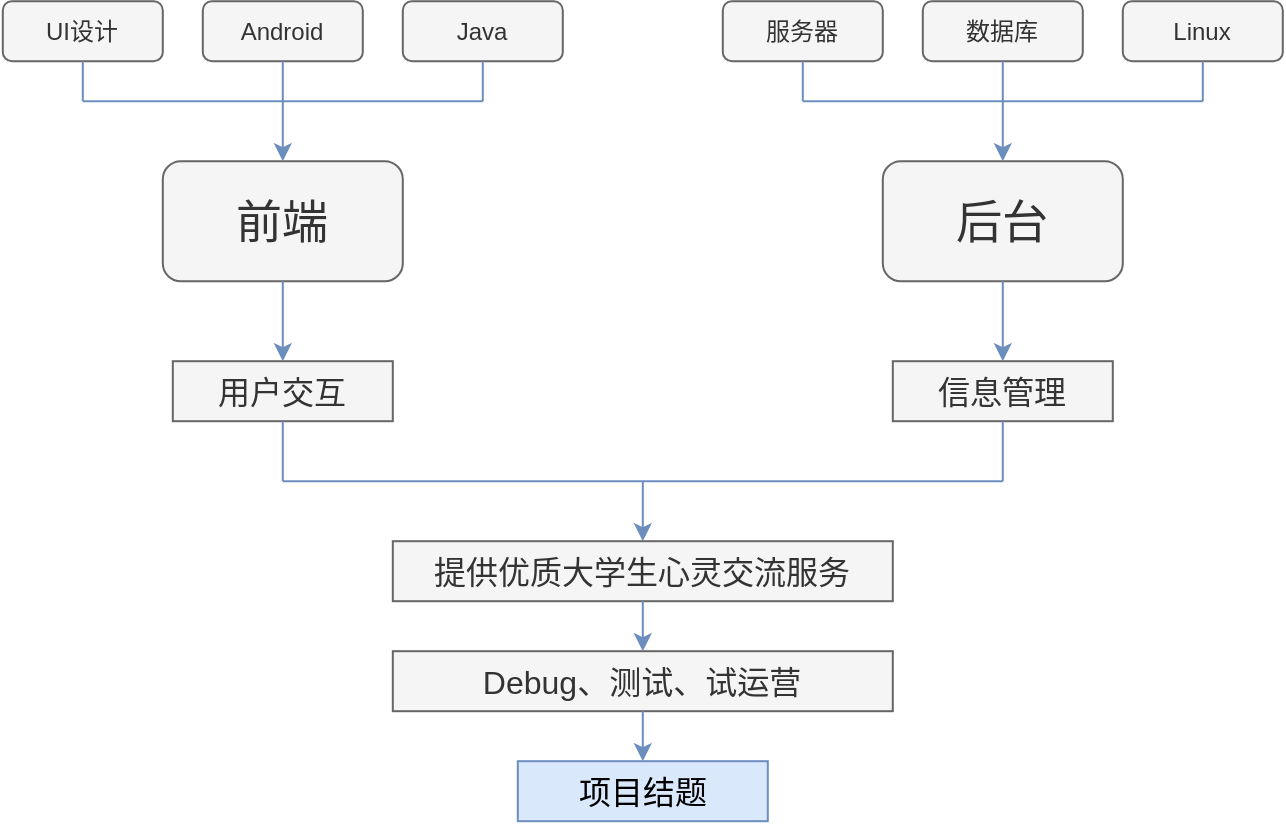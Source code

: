 <mxfile version="14.6.11" type="device" pages="18"><diagram id="z-c_ulPsD-AgIVUy_CPZ" name="Page-1"><mxGraphModel dx="1038" dy="556" grid="1" gridSize="10" guides="1" tooltips="1" connect="1" arrows="1" fold="1" page="1" pageScale="1" pageWidth="827" pageHeight="1169" math="0" shadow="0"><root><mxCell id="0"/><mxCell id="1" parent="0"/><mxCell id="zKuQoecIZprtIQSLzg13-1" value="Android&lt;span style=&quot;font-family: &amp;#34;microsoft yahei&amp;#34; , &amp;#34;helvetica&amp;#34; , &amp;#34;arial&amp;#34; , sans-serif ; font-size: 0px ; white-space: nowrap&quot;&gt;%3CmxGraphModel%3E%3Croot%3E%3CmxCell%20id%3D%220%22%2F%3E%3CmxCell%20id%3D%221%22%20parent%3D%220%22%2F%3E%3CmxCell%20id%3D%222%22%20value%3D%22%22%20style%3D%22rounded%3D1%3BwhiteSpace%3Dwrap%3Bhtml%3D1%3B%22%20vertex%3D%221%22%20parent%3D%221%22%3E%3CmxGeometry%20x%3D%22200%22%20y%3D%2230%22%20width%3D%2280%22%20height%3D%2230%22%20as%3D%22geometry%22%2F%3E%3C%2FmxCell%3E%3C%2Froot%3E%3C%2FmxGraphModel%3E&lt;/span&gt;&lt;span style=&quot;font-family: &amp;#34;microsoft yahei&amp;#34; , &amp;#34;helvetica&amp;#34; , &amp;#34;arial&amp;#34; , sans-serif ; font-size: 0px ; white-space: nowrap&quot;&gt;%3CmxGraphModel%3E%3Croot%3E%3CmxCell%20id%3D%220%22%2F%3E%3CmxCell%20id%3D%221%22%20parent%3D%220%22%2F%3E%3CmxCell%20id%3D%222%22%20value%3D%22%22%20style%3D%22rounded%3D1%3BwhiteSpace%3Dwrap%3Bhtml%3D1%3B%22%20vertex%3D%221%22%20parent%3D%221%22%3E%3CmxGeometry%20x%3D%22200%22%20y%3D%2230%22%20width%3D%2280%22%20height%3D%2230%22%20as%3D%22geometry%22%2F%3E%3C%2FmxCell%3E%3C%2Froot%3E%3C%2FmxGraphModel%3E&lt;/span&gt;" style="rounded=1;whiteSpace=wrap;html=1;fillColor=#f5f5f5;strokeColor=#666666;fontColor=#333333;" vertex="1" parent="1"><mxGeometry x="204.4" y="191.6" width="80" height="30" as="geometry"/></mxCell><mxCell id="zKuQoecIZprtIQSLzg13-2" value="UI设计" style="rounded=1;whiteSpace=wrap;html=1;fillColor=#f5f5f5;strokeColor=#666666;fontColor=#333333;" vertex="1" parent="1"><mxGeometry x="104.4" y="191.6" width="80" height="30" as="geometry"/></mxCell><mxCell id="zKuQoecIZprtIQSLzg13-3" value="Java" style="rounded=1;whiteSpace=wrap;html=1;fillColor=#f5f5f5;strokeColor=#666666;fontColor=#333333;" vertex="1" parent="1"><mxGeometry x="304.4" y="191.6" width="80" height="30" as="geometry"/></mxCell><mxCell id="zKuQoecIZprtIQSLzg13-4" value="&lt;font style=&quot;font-size: 23px&quot;&gt;前端&lt;/font&gt;" style="rounded=1;whiteSpace=wrap;html=1;fillColor=#f5f5f5;strokeColor=#666666;fontColor=#333333;" vertex="1" parent="1"><mxGeometry x="184.4" y="271.6" width="120" height="60" as="geometry"/></mxCell><mxCell id="zKuQoecIZprtIQSLzg13-5" value="" style="endArrow=none;html=1;fillColor=#dae8fc;strokeColor=#6c8ebf;" edge="1" parent="1"><mxGeometry width="50" height="50" relative="1" as="geometry"><mxPoint x="144.4" y="241.6" as="sourcePoint"/><mxPoint x="344.4" y="241.6" as="targetPoint"/></mxGeometry></mxCell><mxCell id="zKuQoecIZprtIQSLzg13-6" value="" style="endArrow=none;html=1;entryX=0.5;entryY=1;entryDx=0;entryDy=0;fillColor=#dae8fc;strokeColor=#6c8ebf;" edge="1" parent="1" target="zKuQoecIZprtIQSLzg13-2"><mxGeometry width="50" height="50" relative="1" as="geometry"><mxPoint x="144.4" y="241.6" as="sourcePoint"/><mxPoint x="154.4" y="351.6" as="targetPoint"/></mxGeometry></mxCell><mxCell id="zKuQoecIZprtIQSLzg13-7" value="" style="endArrow=none;html=1;entryX=0.5;entryY=1;entryDx=0;entryDy=0;fillColor=#dae8fc;strokeColor=#6c8ebf;" edge="1" parent="1" target="zKuQoecIZprtIQSLzg13-3"><mxGeometry width="50" height="50" relative="1" as="geometry"><mxPoint x="344.4" y="241.6" as="sourcePoint"/><mxPoint x="154.4" y="351.6" as="targetPoint"/></mxGeometry></mxCell><mxCell id="zKuQoecIZprtIQSLzg13-8" value="" style="endArrow=classic;html=1;exitX=0.5;exitY=1;exitDx=0;exitDy=0;entryX=0.5;entryY=0;entryDx=0;entryDy=0;fillColor=#dae8fc;strokeColor=#6c8ebf;" edge="1" parent="1" source="zKuQoecIZprtIQSLzg13-1" target="zKuQoecIZprtIQSLzg13-4"><mxGeometry width="50" height="50" relative="1" as="geometry"><mxPoint x="104.4" y="401.6" as="sourcePoint"/><mxPoint x="154.4" y="351.6" as="targetPoint"/></mxGeometry></mxCell><mxCell id="zKuQoecIZprtIQSLzg13-9" value="数据库" style="rounded=1;whiteSpace=wrap;html=1;fillColor=#f5f5f5;strokeColor=#666666;fontColor=#333333;" vertex="1" parent="1"><mxGeometry x="564.4" y="191.6" width="80" height="30" as="geometry"/></mxCell><mxCell id="zKuQoecIZprtIQSLzg13-10" value="服务器" style="rounded=1;whiteSpace=wrap;html=1;fillColor=#f5f5f5;strokeColor=#666666;fontColor=#333333;" vertex="1" parent="1"><mxGeometry x="464.4" y="191.6" width="80" height="30" as="geometry"/></mxCell><mxCell id="zKuQoecIZprtIQSLzg13-11" value="Linux" style="rounded=1;whiteSpace=wrap;html=1;fillColor=#f5f5f5;strokeColor=#666666;fontColor=#333333;" vertex="1" parent="1"><mxGeometry x="664.4" y="191.6" width="80" height="30" as="geometry"/></mxCell><mxCell id="zKuQoecIZprtIQSLzg13-12" value="&lt;span style=&quot;font-size: 23px&quot;&gt;后台&lt;/span&gt;" style="rounded=1;whiteSpace=wrap;html=1;fillColor=#f5f5f5;strokeColor=#666666;fontColor=#333333;" vertex="1" parent="1"><mxGeometry x="544.4" y="271.6" width="120" height="60" as="geometry"/></mxCell><mxCell id="zKuQoecIZprtIQSLzg13-13" value="" style="endArrow=none;html=1;fillColor=#dae8fc;strokeColor=#6c8ebf;" edge="1" parent="1"><mxGeometry width="50" height="50" relative="1" as="geometry"><mxPoint x="504.4" y="241.6" as="sourcePoint"/><mxPoint x="704.4" y="241.6" as="targetPoint"/></mxGeometry></mxCell><mxCell id="zKuQoecIZprtIQSLzg13-14" value="" style="endArrow=none;html=1;entryX=0.5;entryY=1;entryDx=0;entryDy=0;fillColor=#dae8fc;strokeColor=#6c8ebf;" edge="1" parent="1" target="zKuQoecIZprtIQSLzg13-10"><mxGeometry width="50" height="50" relative="1" as="geometry"><mxPoint x="504.4" y="241.6" as="sourcePoint"/><mxPoint x="514.4" y="351.6" as="targetPoint"/></mxGeometry></mxCell><mxCell id="zKuQoecIZprtIQSLzg13-15" value="" style="endArrow=none;html=1;entryX=0.5;entryY=1;entryDx=0;entryDy=0;fillColor=#dae8fc;strokeColor=#6c8ebf;" edge="1" parent="1" target="zKuQoecIZprtIQSLzg13-11"><mxGeometry width="50" height="50" relative="1" as="geometry"><mxPoint x="704.4" y="241.6" as="sourcePoint"/><mxPoint x="514.4" y="351.6" as="targetPoint"/></mxGeometry></mxCell><mxCell id="zKuQoecIZprtIQSLzg13-16" value="" style="endArrow=classic;html=1;exitX=0.5;exitY=1;exitDx=0;exitDy=0;entryX=0.5;entryY=0;entryDx=0;entryDy=0;fillColor=#dae8fc;strokeColor=#6c8ebf;" edge="1" parent="1" source="zKuQoecIZprtIQSLzg13-9" target="zKuQoecIZprtIQSLzg13-12"><mxGeometry width="50" height="50" relative="1" as="geometry"><mxPoint x="464.4" y="401.6" as="sourcePoint"/><mxPoint x="514.4" y="351.6" as="targetPoint"/></mxGeometry></mxCell><mxCell id="zKuQoecIZprtIQSLzg13-17" value="&lt;font style=&quot;font-size: 16px&quot;&gt;用户交互&lt;/font&gt;" style="rounded=0;whiteSpace=wrap;html=1;fillColor=#f5f5f5;strokeColor=#666666;fontColor=#333333;" vertex="1" parent="1"><mxGeometry x="189.4" y="371.6" width="110" height="30" as="geometry"/></mxCell><mxCell id="zKuQoecIZprtIQSLzg13-18" value="" style="endArrow=classic;html=1;entryX=0.5;entryY=0;entryDx=0;entryDy=0;exitX=0.5;exitY=1;exitDx=0;exitDy=0;fillColor=#dae8fc;strokeColor=#6c8ebf;" edge="1" parent="1" source="zKuQoecIZprtIQSLzg13-4" target="zKuQoecIZprtIQSLzg13-17"><mxGeometry width="50" height="50" relative="1" as="geometry"><mxPoint x="104.4" y="471.6" as="sourcePoint"/><mxPoint x="154.4" y="421.6" as="targetPoint"/></mxGeometry></mxCell><mxCell id="zKuQoecIZprtIQSLzg13-19" value="&lt;font style=&quot;font-size: 16px&quot;&gt;信息管理&lt;/font&gt;" style="rounded=0;whiteSpace=wrap;html=1;fillColor=#f5f5f5;strokeColor=#666666;fontColor=#333333;" vertex="1" parent="1"><mxGeometry x="549.4" y="371.6" width="110" height="30" as="geometry"/></mxCell><mxCell id="zKuQoecIZprtIQSLzg13-20" value="" style="endArrow=classic;html=1;entryX=0.5;entryY=0;entryDx=0;entryDy=0;fillColor=#dae8fc;strokeColor=#6c8ebf;exitX=0.5;exitY=1;exitDx=0;exitDy=0;" edge="1" parent="1" source="zKuQoecIZprtIQSLzg13-12" target="zKuQoecIZprtIQSLzg13-19"><mxGeometry width="50" height="50" relative="1" as="geometry"><mxPoint x="581.4" y="351.6" as="sourcePoint"/><mxPoint x="251.4" y="381.6" as="targetPoint"/></mxGeometry></mxCell><mxCell id="zKuQoecIZprtIQSLzg13-21" value="" style="endArrow=none;html=1;fillColor=#dae8fc;strokeColor=#6c8ebf;" edge="1" parent="1"><mxGeometry width="50" height="50" relative="1" as="geometry"><mxPoint x="244.4" y="431.6" as="sourcePoint"/><mxPoint x="604.4" y="431.6" as="targetPoint"/></mxGeometry></mxCell><mxCell id="zKuQoecIZprtIQSLzg13-22" value="" style="endArrow=none;html=1;entryX=0.5;entryY=1;entryDx=0;entryDy=0;fillColor=#dae8fc;strokeColor=#6c8ebf;" edge="1" parent="1" target="zKuQoecIZprtIQSLzg13-17"><mxGeometry width="50" height="50" relative="1" as="geometry"><mxPoint x="244.4" y="431.6" as="sourcePoint"/><mxPoint x="154.4" y="451.6" as="targetPoint"/></mxGeometry></mxCell><mxCell id="zKuQoecIZprtIQSLzg13-23" value="" style="endArrow=none;html=1;fillColor=#dae8fc;strokeColor=#6c8ebf;" edge="1" parent="1"><mxGeometry width="50" height="50" relative="1" as="geometry"><mxPoint x="604.4" y="431.6" as="sourcePoint"/><mxPoint x="604.4" y="401.6" as="targetPoint"/></mxGeometry></mxCell><mxCell id="zKuQoecIZprtIQSLzg13-24" value="" style="endArrow=classic;html=1;fillColor=#dae8fc;strokeColor=#6c8ebf;" edge="1" parent="1"><mxGeometry width="50" height="50" relative="1" as="geometry"><mxPoint x="424.4" y="431.6" as="sourcePoint"/><mxPoint x="424.4" y="461.6" as="targetPoint"/></mxGeometry></mxCell><mxCell id="zKuQoecIZprtIQSLzg13-25" value="&lt;span style=&quot;font-size: 16px&quot;&gt;提供优质大学生心灵交流服务&lt;/span&gt;" style="rounded=0;whiteSpace=wrap;html=1;fillColor=#f5f5f5;strokeColor=#666666;fontColor=#333333;" vertex="1" parent="1"><mxGeometry x="299.4" y="461.6" width="250" height="30" as="geometry"/></mxCell><mxCell id="zKuQoecIZprtIQSLzg13-26" value="&lt;span style=&quot;font-size: 16px&quot;&gt;Debug、测试、试运营&lt;/span&gt;" style="rounded=0;whiteSpace=wrap;html=1;fillColor=#f5f5f5;strokeColor=#666666;fontColor=#333333;" vertex="1" parent="1"><mxGeometry x="299.4" y="516.6" width="250" height="30" as="geometry"/></mxCell><mxCell id="zKuQoecIZprtIQSLzg13-27" value="" style="endArrow=classic;html=1;fillColor=#dae8fc;strokeColor=#6c8ebf;entryX=0.5;entryY=0;entryDx=0;entryDy=0;exitX=0.5;exitY=1;exitDx=0;exitDy=0;" edge="1" parent="1" source="zKuQoecIZprtIQSLzg13-25" target="zKuQoecIZprtIQSLzg13-26"><mxGeometry width="50" height="50" relative="1" as="geometry"><mxPoint x="104.4" y="621.6" as="sourcePoint"/><mxPoint x="154.4" y="571.6" as="targetPoint"/></mxGeometry></mxCell><mxCell id="zKuQoecIZprtIQSLzg13-28" value="&lt;span style=&quot;font-size: 16px&quot;&gt;项目结题&lt;/span&gt;" style="rounded=0;whiteSpace=wrap;html=1;fillColor=#dae8fc;strokeColor=#6c8ebf;" vertex="1" parent="1"><mxGeometry x="361.9" y="571.6" width="125" height="30" as="geometry"/></mxCell><mxCell id="zKuQoecIZprtIQSLzg13-29" value="" style="endArrow=classic;html=1;entryX=0.5;entryY=0;entryDx=0;entryDy=0;exitX=0.5;exitY=1;exitDx=0;exitDy=0;fillColor=#dae8fc;strokeColor=#6c8ebf;" edge="1" parent="1" source="zKuQoecIZprtIQSLzg13-26" target="zKuQoecIZprtIQSLzg13-28"><mxGeometry width="50" height="50" relative="1" as="geometry"><mxPoint x="104.4" y="671.6" as="sourcePoint"/><mxPoint x="154.4" y="621.6" as="targetPoint"/></mxGeometry></mxCell></root></mxGraphModel></diagram><diagram name="Page-2" id="p55cvO5d2rcNdgCsR0q0"><mxGraphModel dx="1038" dy="556" grid="1" gridSize="10" guides="1" tooltips="1" connect="1" arrows="1" fold="1" page="1" pageScale="1" pageWidth="827" pageHeight="1169" math="0" shadow="0"><root><mxCell id="zOYN5DiPoDN7eK-jJ3V3-0"/><mxCell id="zOYN5DiPoDN7eK-jJ3V3-1" parent="zOYN5DiPoDN7eK-jJ3V3-0"/></root></mxGraphModel></diagram><diagram name="Page-1" id="ao2kvr2fBU9YChDqG6A6"><mxGraphModel dx="284" dy="553" grid="1" gridSize="10" guides="1" tooltips="1" connect="1" arrows="1" fold="1" page="1" pageScale="1" pageWidth="827" pageHeight="1169" math="0" shadow="0"><root><mxCell id="0"/><mxCell id="1" parent="0"/><mxCell id="zKuQoecIZprtIQSLzg13-1" value="Android&lt;span style=&quot;font-family: &amp;#34;microsoft yahei&amp;#34; , &amp;#34;helvetica&amp;#34; , &amp;#34;arial&amp;#34; , sans-serif ; font-size: 0px ; white-space: nowrap&quot;&gt;%3CmxGraphModel%3E%3Croot%3E%3CmxCell%20id%3D%220%22%2F%3E%3CmxCell%20id%3D%221%22%20parent%3D%220%22%2F%3E%3CmxCell%20id%3D%222%22%20value%3D%22%22%20style%3D%22rounded%3D1%3BwhiteSpace%3Dwrap%3Bhtml%3D1%3B%22%20vertex%3D%221%22%20parent%3D%221%22%3E%3CmxGeometry%20x%3D%22200%22%20y%3D%2230%22%20width%3D%2280%22%20height%3D%2230%22%20as%3D%22geometry%22%2F%3E%3C%2FmxCell%3E%3C%2Froot%3E%3C%2FmxGraphModel%3E&lt;/span&gt;&lt;span style=&quot;font-family: &amp;#34;microsoft yahei&amp;#34; , &amp;#34;helvetica&amp;#34; , &amp;#34;arial&amp;#34; , sans-serif ; font-size: 0px ; white-space: nowrap&quot;&gt;%3CmxGraphModel%3E%3Croot%3E%3CmxCell%20id%3D%220%22%2F%3E%3CmxCell%20id%3D%221%22%20parent%3D%220%22%2F%3E%3CmxCell%20id%3D%222%22%20value%3D%22%22%20style%3D%22rounded%3D1%3BwhiteSpace%3Dwrap%3Bhtml%3D1%3B%22%20vertex%3D%221%22%20parent%3D%221%22%3E%3CmxGeometry%20x%3D%22200%22%20y%3D%2230%22%20width%3D%2280%22%20height%3D%2230%22%20as%3D%22geometry%22%2F%3E%3C%2FmxCell%3E%3C%2Froot%3E%3C%2FmxGraphModel%3E&lt;/span&gt;" style="rounded=1;whiteSpace=wrap;html=1;fillColor=#f5f5f5;strokeColor=#666666;fontColor=#333333;" vertex="1" parent="1"><mxGeometry x="204.4" y="191.6" width="80" height="30" as="geometry"/></mxCell><mxCell id="zKuQoecIZprtIQSLzg13-2" value="UI设计" style="rounded=1;whiteSpace=wrap;html=1;fillColor=#f5f5f5;strokeColor=#666666;fontColor=#333333;" vertex="1" parent="1"><mxGeometry x="104.4" y="191.6" width="80" height="30" as="geometry"/></mxCell><mxCell id="zKuQoecIZprtIQSLzg13-3" value="Java" style="rounded=1;whiteSpace=wrap;html=1;fillColor=#f5f5f5;strokeColor=#666666;fontColor=#333333;" vertex="1" parent="1"><mxGeometry x="304.4" y="191.6" width="80" height="30" as="geometry"/></mxCell><mxCell id="zKuQoecIZprtIQSLzg13-4" value="&lt;font style=&quot;font-size: 23px&quot;&gt;前端&lt;/font&gt;" style="rounded=1;whiteSpace=wrap;html=1;fillColor=#f5f5f5;strokeColor=#666666;fontColor=#333333;" vertex="1" parent="1"><mxGeometry x="184.4" y="271.6" width="120" height="60" as="geometry"/></mxCell><mxCell id="zKuQoecIZprtIQSLzg13-5" value="" style="endArrow=none;html=1;fillColor=#dae8fc;strokeColor=#6c8ebf;" edge="1" parent="1"><mxGeometry width="50" height="50" relative="1" as="geometry"><mxPoint x="144.4" y="241.6" as="sourcePoint"/><mxPoint x="344.4" y="241.6" as="targetPoint"/></mxGeometry></mxCell><mxCell id="zKuQoecIZprtIQSLzg13-6" value="" style="endArrow=none;html=1;entryX=0.5;entryY=1;entryDx=0;entryDy=0;fillColor=#dae8fc;strokeColor=#6c8ebf;" edge="1" parent="1" target="zKuQoecIZprtIQSLzg13-2"><mxGeometry width="50" height="50" relative="1" as="geometry"><mxPoint x="144.4" y="241.6" as="sourcePoint"/><mxPoint x="154.4" y="351.6" as="targetPoint"/></mxGeometry></mxCell><mxCell id="zKuQoecIZprtIQSLzg13-7" value="" style="endArrow=none;html=1;entryX=0.5;entryY=1;entryDx=0;entryDy=0;fillColor=#dae8fc;strokeColor=#6c8ebf;" edge="1" parent="1" target="zKuQoecIZprtIQSLzg13-3"><mxGeometry width="50" height="50" relative="1" as="geometry"><mxPoint x="344.4" y="241.6" as="sourcePoint"/><mxPoint x="154.4" y="351.6" as="targetPoint"/></mxGeometry></mxCell><mxCell id="zKuQoecIZprtIQSLzg13-8" value="" style="endArrow=classic;html=1;exitX=0.5;exitY=1;exitDx=0;exitDy=0;entryX=0.5;entryY=0;entryDx=0;entryDy=0;fillColor=#dae8fc;strokeColor=#6c8ebf;" edge="1" parent="1" source="zKuQoecIZprtIQSLzg13-1" target="zKuQoecIZprtIQSLzg13-4"><mxGeometry width="50" height="50" relative="1" as="geometry"><mxPoint x="104.4" y="401.6" as="sourcePoint"/><mxPoint x="154.4" y="351.6" as="targetPoint"/></mxGeometry></mxCell><mxCell id="zKuQoecIZprtIQSLzg13-9" value="数据库" style="rounded=1;whiteSpace=wrap;html=1;fillColor=#f5f5f5;strokeColor=#666666;fontColor=#333333;" vertex="1" parent="1"><mxGeometry x="564.4" y="191.6" width="80" height="30" as="geometry"/></mxCell><mxCell id="zKuQoecIZprtIQSLzg13-10" value="服务器" style="rounded=1;whiteSpace=wrap;html=1;fillColor=#f5f5f5;strokeColor=#666666;fontColor=#333333;" vertex="1" parent="1"><mxGeometry x="464.4" y="191.6" width="80" height="30" as="geometry"/></mxCell><mxCell id="zKuQoecIZprtIQSLzg13-11" value="Linux" style="rounded=1;whiteSpace=wrap;html=1;fillColor=#f5f5f5;strokeColor=#666666;fontColor=#333333;" vertex="1" parent="1"><mxGeometry x="664.4" y="191.6" width="80" height="30" as="geometry"/></mxCell><mxCell id="zKuQoecIZprtIQSLzg13-12" value="&lt;span style=&quot;font-size: 23px&quot;&gt;后台&lt;/span&gt;" style="rounded=1;whiteSpace=wrap;html=1;fillColor=#f5f5f5;strokeColor=#666666;fontColor=#333333;" vertex="1" parent="1"><mxGeometry x="544.4" y="271.6" width="120" height="60" as="geometry"/></mxCell><mxCell id="zKuQoecIZprtIQSLzg13-13" value="" style="endArrow=none;html=1;fillColor=#dae8fc;strokeColor=#6c8ebf;" edge="1" parent="1"><mxGeometry width="50" height="50" relative="1" as="geometry"><mxPoint x="504.4" y="241.6" as="sourcePoint"/><mxPoint x="704.4" y="241.6" as="targetPoint"/></mxGeometry></mxCell><mxCell id="zKuQoecIZprtIQSLzg13-14" value="" style="endArrow=none;html=1;entryX=0.5;entryY=1;entryDx=0;entryDy=0;fillColor=#dae8fc;strokeColor=#6c8ebf;" edge="1" parent="1" target="zKuQoecIZprtIQSLzg13-10"><mxGeometry width="50" height="50" relative="1" as="geometry"><mxPoint x="504.4" y="241.6" as="sourcePoint"/><mxPoint x="514.4" y="351.6" as="targetPoint"/></mxGeometry></mxCell><mxCell id="zKuQoecIZprtIQSLzg13-15" value="" style="endArrow=none;html=1;entryX=0.5;entryY=1;entryDx=0;entryDy=0;fillColor=#dae8fc;strokeColor=#6c8ebf;" edge="1" parent="1" target="zKuQoecIZprtIQSLzg13-11"><mxGeometry width="50" height="50" relative="1" as="geometry"><mxPoint x="704.4" y="241.6" as="sourcePoint"/><mxPoint x="514.4" y="351.6" as="targetPoint"/></mxGeometry></mxCell><mxCell id="zKuQoecIZprtIQSLzg13-16" value="" style="endArrow=classic;html=1;exitX=0.5;exitY=1;exitDx=0;exitDy=0;entryX=0.5;entryY=0;entryDx=0;entryDy=0;fillColor=#dae8fc;strokeColor=#6c8ebf;" edge="1" parent="1" source="zKuQoecIZprtIQSLzg13-9" target="zKuQoecIZprtIQSLzg13-12"><mxGeometry width="50" height="50" relative="1" as="geometry"><mxPoint x="464.4" y="401.6" as="sourcePoint"/><mxPoint x="514.4" y="351.6" as="targetPoint"/></mxGeometry></mxCell><mxCell id="zKuQoecIZprtIQSLzg13-17" value="&lt;font style=&quot;font-size: 16px&quot;&gt;用户交互&lt;/font&gt;" style="rounded=0;whiteSpace=wrap;html=1;fillColor=#f5f5f5;strokeColor=#666666;fontColor=#333333;" vertex="1" parent="1"><mxGeometry x="189.4" y="371.6" width="110" height="30" as="geometry"/></mxCell><mxCell id="zKuQoecIZprtIQSLzg13-18" value="" style="endArrow=classic;html=1;entryX=0.5;entryY=0;entryDx=0;entryDy=0;exitX=0.5;exitY=1;exitDx=0;exitDy=0;fillColor=#dae8fc;strokeColor=#6c8ebf;" edge="1" parent="1" source="zKuQoecIZprtIQSLzg13-4" target="zKuQoecIZprtIQSLzg13-17"><mxGeometry width="50" height="50" relative="1" as="geometry"><mxPoint x="104.4" y="471.6" as="sourcePoint"/><mxPoint x="154.4" y="421.6" as="targetPoint"/></mxGeometry></mxCell><mxCell id="zKuQoecIZprtIQSLzg13-19" value="&lt;font style=&quot;font-size: 16px&quot;&gt;信息管理&lt;/font&gt;" style="rounded=0;whiteSpace=wrap;html=1;fillColor=#f5f5f5;strokeColor=#666666;fontColor=#333333;" vertex="1" parent="1"><mxGeometry x="549.4" y="371.6" width="110" height="30" as="geometry"/></mxCell><mxCell id="zKuQoecIZprtIQSLzg13-20" value="" style="endArrow=classic;html=1;entryX=0.5;entryY=0;entryDx=0;entryDy=0;fillColor=#dae8fc;strokeColor=#6c8ebf;exitX=0.5;exitY=1;exitDx=0;exitDy=0;" edge="1" parent="1" source="zKuQoecIZprtIQSLzg13-12" target="zKuQoecIZprtIQSLzg13-19"><mxGeometry width="50" height="50" relative="1" as="geometry"><mxPoint x="581.4" y="351.6" as="sourcePoint"/><mxPoint x="251.4" y="381.6" as="targetPoint"/></mxGeometry></mxCell><mxCell id="zKuQoecIZprtIQSLzg13-21" value="" style="endArrow=none;html=1;fillColor=#dae8fc;strokeColor=#6c8ebf;" edge="1" parent="1"><mxGeometry width="50" height="50" relative="1" as="geometry"><mxPoint x="244.4" y="431.6" as="sourcePoint"/><mxPoint x="604.4" y="431.6" as="targetPoint"/></mxGeometry></mxCell><mxCell id="zKuQoecIZprtIQSLzg13-22" value="" style="endArrow=none;html=1;entryX=0.5;entryY=1;entryDx=0;entryDy=0;fillColor=#dae8fc;strokeColor=#6c8ebf;" edge="1" parent="1" target="zKuQoecIZprtIQSLzg13-17"><mxGeometry width="50" height="50" relative="1" as="geometry"><mxPoint x="244.4" y="431.6" as="sourcePoint"/><mxPoint x="154.4" y="451.6" as="targetPoint"/></mxGeometry></mxCell><mxCell id="zKuQoecIZprtIQSLzg13-23" value="" style="endArrow=none;html=1;fillColor=#dae8fc;strokeColor=#6c8ebf;" edge="1" parent="1"><mxGeometry width="50" height="50" relative="1" as="geometry"><mxPoint x="604.4" y="431.6" as="sourcePoint"/><mxPoint x="604.4" y="401.6" as="targetPoint"/></mxGeometry></mxCell><mxCell id="zKuQoecIZprtIQSLzg13-24" value="" style="endArrow=classic;html=1;fillColor=#dae8fc;strokeColor=#6c8ebf;" edge="1" parent="1"><mxGeometry width="50" height="50" relative="1" as="geometry"><mxPoint x="424.4" y="431.6" as="sourcePoint"/><mxPoint x="424.4" y="461.6" as="targetPoint"/></mxGeometry></mxCell><mxCell id="zKuQoecIZprtIQSLzg13-25" value="&lt;span style=&quot;font-size: 16px&quot;&gt;提供优质大学生心灵交流服务&lt;/span&gt;" style="rounded=0;whiteSpace=wrap;html=1;fillColor=#f5f5f5;strokeColor=#666666;fontColor=#333333;" vertex="1" parent="1"><mxGeometry x="299.4" y="461.6" width="250" height="30" as="geometry"/></mxCell><mxCell id="zKuQoecIZprtIQSLzg13-26" value="&lt;span style=&quot;font-size: 16px&quot;&gt;Debug、测试、试运营&lt;/span&gt;" style="rounded=0;whiteSpace=wrap;html=1;fillColor=#f5f5f5;strokeColor=#666666;fontColor=#333333;" vertex="1" parent="1"><mxGeometry x="299.4" y="516.6" width="250" height="30" as="geometry"/></mxCell><mxCell id="zKuQoecIZprtIQSLzg13-27" value="" style="endArrow=classic;html=1;fillColor=#dae8fc;strokeColor=#6c8ebf;entryX=0.5;entryY=0;entryDx=0;entryDy=0;exitX=0.5;exitY=1;exitDx=0;exitDy=0;" edge="1" parent="1" source="zKuQoecIZprtIQSLzg13-25" target="zKuQoecIZprtIQSLzg13-26"><mxGeometry width="50" height="50" relative="1" as="geometry"><mxPoint x="104.4" y="621.6" as="sourcePoint"/><mxPoint x="154.4" y="571.6" as="targetPoint"/></mxGeometry></mxCell><mxCell id="zKuQoecIZprtIQSLzg13-28" value="&lt;span style=&quot;font-size: 16px&quot;&gt;项目结题&lt;/span&gt;" style="rounded=0;whiteSpace=wrap;html=1;fillColor=#dae8fc;strokeColor=#6c8ebf;" vertex="1" parent="1"><mxGeometry x="361.9" y="571.6" width="125" height="30" as="geometry"/></mxCell><mxCell id="zKuQoecIZprtIQSLzg13-29" value="" style="endArrow=classic;html=1;entryX=0.5;entryY=0;entryDx=0;entryDy=0;exitX=0.5;exitY=1;exitDx=0;exitDy=0;fillColor=#dae8fc;strokeColor=#6c8ebf;" edge="1" parent="1" source="zKuQoecIZprtIQSLzg13-26" target="zKuQoecIZprtIQSLzg13-28"><mxGeometry width="50" height="50" relative="1" as="geometry"><mxPoint x="104.4" y="671.6" as="sourcePoint"/><mxPoint x="154.4" y="621.6" as="targetPoint"/></mxGeometry></mxCell></root></mxGraphModel></diagram><diagram name="Page-2" id="RnJGmyxL1RvOd8QNougK"><mxGraphModel dx="1038" dy="556" grid="1" gridSize="10" guides="1" tooltips="1" connect="1" arrows="1" fold="1" page="1" pageScale="1" pageWidth="827" pageHeight="1169" math="0" shadow="0"><root><mxCell id="zOYN5DiPoDN7eK-jJ3V3-0"/><mxCell id="zOYN5DiPoDN7eK-jJ3V3-1" parent="zOYN5DiPoDN7eK-jJ3V3-0"/></root></mxGraphModel></diagram><diagram name="Page-1" id="xK3d8ofDGLDEJyIgSPX4"><mxGraphModel dx="1038" dy="556" grid="1" gridSize="10" guides="1" tooltips="1" connect="1" arrows="1" fold="1" page="1" pageScale="1" pageWidth="827" pageHeight="1169" math="0" shadow="0"><root><mxCell id="0"/><mxCell id="1" parent="0"/><mxCell id="zKuQoecIZprtIQSLzg13-1" value="Android&lt;span style=&quot;font-family: &amp;#34;microsoft yahei&amp;#34; , &amp;#34;helvetica&amp;#34; , &amp;#34;arial&amp;#34; , sans-serif ; font-size: 0px ; white-space: nowrap&quot;&gt;%3CmxGraphModel%3E%3Croot%3E%3CmxCell%20id%3D%220%22%2F%3E%3CmxCell%20id%3D%221%22%20parent%3D%220%22%2F%3E%3CmxCell%20id%3D%222%22%20value%3D%22%22%20style%3D%22rounded%3D1%3BwhiteSpace%3Dwrap%3Bhtml%3D1%3B%22%20vertex%3D%221%22%20parent%3D%221%22%3E%3CmxGeometry%20x%3D%22200%22%20y%3D%2230%22%20width%3D%2280%22%20height%3D%2230%22%20as%3D%22geometry%22%2F%3E%3C%2FmxCell%3E%3C%2Froot%3E%3C%2FmxGraphModel%3E&lt;/span&gt;&lt;span style=&quot;font-family: &amp;#34;microsoft yahei&amp;#34; , &amp;#34;helvetica&amp;#34; , &amp;#34;arial&amp;#34; , sans-serif ; font-size: 0px ; white-space: nowrap&quot;&gt;%3CmxGraphModel%3E%3Croot%3E%3CmxCell%20id%3D%220%22%2F%3E%3CmxCell%20id%3D%221%22%20parent%3D%220%22%2F%3E%3CmxCell%20id%3D%222%22%20value%3D%22%22%20style%3D%22rounded%3D1%3BwhiteSpace%3Dwrap%3Bhtml%3D1%3B%22%20vertex%3D%221%22%20parent%3D%221%22%3E%3CmxGeometry%20x%3D%22200%22%20y%3D%2230%22%20width%3D%2280%22%20height%3D%2230%22%20as%3D%22geometry%22%2F%3E%3C%2FmxCell%3E%3C%2Froot%3E%3C%2FmxGraphModel%3E&lt;/span&gt;" style="rounded=1;whiteSpace=wrap;html=1;fillColor=#f5f5f5;strokeColor=#666666;fontColor=#333333;" vertex="1" parent="1"><mxGeometry x="204.4" y="191.6" width="80" height="30" as="geometry"/></mxCell><mxCell id="zKuQoecIZprtIQSLzg13-2" value="UI设计" style="rounded=1;whiteSpace=wrap;html=1;fillColor=#f5f5f5;strokeColor=#666666;fontColor=#333333;" vertex="1" parent="1"><mxGeometry x="104.4" y="191.6" width="80" height="30" as="geometry"/></mxCell><mxCell id="zKuQoecIZprtIQSLzg13-3" value="Java" style="rounded=1;whiteSpace=wrap;html=1;fillColor=#f5f5f5;strokeColor=#666666;fontColor=#333333;" vertex="1" parent="1"><mxGeometry x="304.4" y="191.6" width="80" height="30" as="geometry"/></mxCell><mxCell id="zKuQoecIZprtIQSLzg13-4" value="&lt;font style=&quot;font-size: 23px&quot;&gt;前端&lt;/font&gt;" style="rounded=1;whiteSpace=wrap;html=1;fillColor=#f5f5f5;strokeColor=#666666;fontColor=#333333;" vertex="1" parent="1"><mxGeometry x="184.4" y="271.6" width="120" height="60" as="geometry"/></mxCell><mxCell id="zKuQoecIZprtIQSLzg13-5" value="" style="endArrow=none;html=1;fillColor=#dae8fc;strokeColor=#6c8ebf;" edge="1" parent="1"><mxGeometry width="50" height="50" relative="1" as="geometry"><mxPoint x="144.4" y="241.6" as="sourcePoint"/><mxPoint x="344.4" y="241.6" as="targetPoint"/></mxGeometry></mxCell><mxCell id="zKuQoecIZprtIQSLzg13-6" value="" style="endArrow=none;html=1;entryX=0.5;entryY=1;entryDx=0;entryDy=0;fillColor=#dae8fc;strokeColor=#6c8ebf;" edge="1" parent="1" target="zKuQoecIZprtIQSLzg13-2"><mxGeometry width="50" height="50" relative="1" as="geometry"><mxPoint x="144.4" y="241.6" as="sourcePoint"/><mxPoint x="154.4" y="351.6" as="targetPoint"/></mxGeometry></mxCell><mxCell id="zKuQoecIZprtIQSLzg13-7" value="" style="endArrow=none;html=1;entryX=0.5;entryY=1;entryDx=0;entryDy=0;fillColor=#dae8fc;strokeColor=#6c8ebf;" edge="1" parent="1" target="zKuQoecIZprtIQSLzg13-3"><mxGeometry width="50" height="50" relative="1" as="geometry"><mxPoint x="344.4" y="241.6" as="sourcePoint"/><mxPoint x="154.4" y="351.6" as="targetPoint"/></mxGeometry></mxCell><mxCell id="zKuQoecIZprtIQSLzg13-8" value="" style="endArrow=classic;html=1;exitX=0.5;exitY=1;exitDx=0;exitDy=0;entryX=0.5;entryY=0;entryDx=0;entryDy=0;fillColor=#dae8fc;strokeColor=#6c8ebf;" edge="1" parent="1" source="zKuQoecIZprtIQSLzg13-1" target="zKuQoecIZprtIQSLzg13-4"><mxGeometry width="50" height="50" relative="1" as="geometry"><mxPoint x="104.4" y="401.6" as="sourcePoint"/><mxPoint x="154.4" y="351.6" as="targetPoint"/></mxGeometry></mxCell><mxCell id="zKuQoecIZprtIQSLzg13-9" value="数据库" style="rounded=1;whiteSpace=wrap;html=1;fillColor=#f5f5f5;strokeColor=#666666;fontColor=#333333;" vertex="1" parent="1"><mxGeometry x="564.4" y="191.6" width="80" height="30" as="geometry"/></mxCell><mxCell id="zKuQoecIZprtIQSLzg13-10" value="服务器" style="rounded=1;whiteSpace=wrap;html=1;fillColor=#f5f5f5;strokeColor=#666666;fontColor=#333333;" vertex="1" parent="1"><mxGeometry x="464.4" y="191.6" width="80" height="30" as="geometry"/></mxCell><mxCell id="zKuQoecIZprtIQSLzg13-11" value="Linux" style="rounded=1;whiteSpace=wrap;html=1;fillColor=#f5f5f5;strokeColor=#666666;fontColor=#333333;" vertex="1" parent="1"><mxGeometry x="664.4" y="191.6" width="80" height="30" as="geometry"/></mxCell><mxCell id="zKuQoecIZprtIQSLzg13-12" value="&lt;span style=&quot;font-size: 23px&quot;&gt;后台&lt;/span&gt;" style="rounded=1;whiteSpace=wrap;html=1;fillColor=#f5f5f5;strokeColor=#666666;fontColor=#333333;" vertex="1" parent="1"><mxGeometry x="544.4" y="271.6" width="120" height="60" as="geometry"/></mxCell><mxCell id="zKuQoecIZprtIQSLzg13-13" value="" style="endArrow=none;html=1;fillColor=#dae8fc;strokeColor=#6c8ebf;" edge="1" parent="1"><mxGeometry width="50" height="50" relative="1" as="geometry"><mxPoint x="504.4" y="241.6" as="sourcePoint"/><mxPoint x="704.4" y="241.6" as="targetPoint"/></mxGeometry></mxCell><mxCell id="zKuQoecIZprtIQSLzg13-14" value="" style="endArrow=none;html=1;entryX=0.5;entryY=1;entryDx=0;entryDy=0;fillColor=#dae8fc;strokeColor=#6c8ebf;" edge="1" parent="1" target="zKuQoecIZprtIQSLzg13-10"><mxGeometry width="50" height="50" relative="1" as="geometry"><mxPoint x="504.4" y="241.6" as="sourcePoint"/><mxPoint x="514.4" y="351.6" as="targetPoint"/></mxGeometry></mxCell><mxCell id="zKuQoecIZprtIQSLzg13-15" value="" style="endArrow=none;html=1;entryX=0.5;entryY=1;entryDx=0;entryDy=0;fillColor=#dae8fc;strokeColor=#6c8ebf;" edge="1" parent="1" target="zKuQoecIZprtIQSLzg13-11"><mxGeometry width="50" height="50" relative="1" as="geometry"><mxPoint x="704.4" y="241.6" as="sourcePoint"/><mxPoint x="514.4" y="351.6" as="targetPoint"/></mxGeometry></mxCell><mxCell id="zKuQoecIZprtIQSLzg13-16" value="" style="endArrow=classic;html=1;exitX=0.5;exitY=1;exitDx=0;exitDy=0;entryX=0.5;entryY=0;entryDx=0;entryDy=0;fillColor=#dae8fc;strokeColor=#6c8ebf;" edge="1" parent="1" source="zKuQoecIZprtIQSLzg13-9" target="zKuQoecIZprtIQSLzg13-12"><mxGeometry width="50" height="50" relative="1" as="geometry"><mxPoint x="464.4" y="401.6" as="sourcePoint"/><mxPoint x="514.4" y="351.6" as="targetPoint"/></mxGeometry></mxCell><mxCell id="zKuQoecIZprtIQSLzg13-17" value="&lt;font style=&quot;font-size: 16px&quot;&gt;用户交互&lt;/font&gt;" style="rounded=0;whiteSpace=wrap;html=1;fillColor=#f5f5f5;strokeColor=#666666;fontColor=#333333;" vertex="1" parent="1"><mxGeometry x="189.4" y="371.6" width="110" height="30" as="geometry"/></mxCell><mxCell id="zKuQoecIZprtIQSLzg13-18" value="" style="endArrow=classic;html=1;entryX=0.5;entryY=0;entryDx=0;entryDy=0;exitX=0.5;exitY=1;exitDx=0;exitDy=0;fillColor=#dae8fc;strokeColor=#6c8ebf;" edge="1" parent="1" source="zKuQoecIZprtIQSLzg13-4" target="zKuQoecIZprtIQSLzg13-17"><mxGeometry width="50" height="50" relative="1" as="geometry"><mxPoint x="104.4" y="471.6" as="sourcePoint"/><mxPoint x="154.4" y="421.6" as="targetPoint"/></mxGeometry></mxCell><mxCell id="zKuQoecIZprtIQSLzg13-19" value="&lt;font style=&quot;font-size: 16px&quot;&gt;信息管理&lt;/font&gt;" style="rounded=0;whiteSpace=wrap;html=1;fillColor=#f5f5f5;strokeColor=#666666;fontColor=#333333;" vertex="1" parent="1"><mxGeometry x="549.4" y="371.6" width="110" height="30" as="geometry"/></mxCell><mxCell id="zKuQoecIZprtIQSLzg13-20" value="" style="endArrow=classic;html=1;entryX=0.5;entryY=0;entryDx=0;entryDy=0;fillColor=#dae8fc;strokeColor=#6c8ebf;exitX=0.5;exitY=1;exitDx=0;exitDy=0;" edge="1" parent="1" source="zKuQoecIZprtIQSLzg13-12" target="zKuQoecIZprtIQSLzg13-19"><mxGeometry width="50" height="50" relative="1" as="geometry"><mxPoint x="581.4" y="351.6" as="sourcePoint"/><mxPoint x="251.4" y="381.6" as="targetPoint"/></mxGeometry></mxCell><mxCell id="zKuQoecIZprtIQSLzg13-21" value="" style="endArrow=none;html=1;fillColor=#dae8fc;strokeColor=#6c8ebf;" edge="1" parent="1"><mxGeometry width="50" height="50" relative="1" as="geometry"><mxPoint x="244.4" y="431.6" as="sourcePoint"/><mxPoint x="604.4" y="431.6" as="targetPoint"/></mxGeometry></mxCell><mxCell id="zKuQoecIZprtIQSLzg13-22" value="" style="endArrow=none;html=1;entryX=0.5;entryY=1;entryDx=0;entryDy=0;fillColor=#dae8fc;strokeColor=#6c8ebf;" edge="1" parent="1" target="zKuQoecIZprtIQSLzg13-17"><mxGeometry width="50" height="50" relative="1" as="geometry"><mxPoint x="244.4" y="431.6" as="sourcePoint"/><mxPoint x="154.4" y="451.6" as="targetPoint"/></mxGeometry></mxCell><mxCell id="zKuQoecIZprtIQSLzg13-23" value="" style="endArrow=none;html=1;fillColor=#dae8fc;strokeColor=#6c8ebf;" edge="1" parent="1"><mxGeometry width="50" height="50" relative="1" as="geometry"><mxPoint x="604.4" y="431.6" as="sourcePoint"/><mxPoint x="604.4" y="401.6" as="targetPoint"/></mxGeometry></mxCell><mxCell id="zKuQoecIZprtIQSLzg13-24" value="" style="endArrow=classic;html=1;fillColor=#dae8fc;strokeColor=#6c8ebf;" edge="1" parent="1"><mxGeometry width="50" height="50" relative="1" as="geometry"><mxPoint x="424.4" y="431.6" as="sourcePoint"/><mxPoint x="424.4" y="461.6" as="targetPoint"/></mxGeometry></mxCell><mxCell id="zKuQoecIZprtIQSLzg13-25" value="&lt;span style=&quot;font-size: 16px&quot;&gt;提供优质大学生心灵交流服务&lt;/span&gt;" style="rounded=0;whiteSpace=wrap;html=1;fillColor=#f5f5f5;strokeColor=#666666;fontColor=#333333;" vertex="1" parent="1"><mxGeometry x="299.4" y="461.6" width="250" height="30" as="geometry"/></mxCell><mxCell id="zKuQoecIZprtIQSLzg13-26" value="&lt;span style=&quot;font-size: 16px&quot;&gt;Debug、测试、试运营&lt;/span&gt;" style="rounded=0;whiteSpace=wrap;html=1;fillColor=#f5f5f5;strokeColor=#666666;fontColor=#333333;" vertex="1" parent="1"><mxGeometry x="299.4" y="516.6" width="250" height="30" as="geometry"/></mxCell><mxCell id="zKuQoecIZprtIQSLzg13-27" value="" style="endArrow=classic;html=1;fillColor=#dae8fc;strokeColor=#6c8ebf;entryX=0.5;entryY=0;entryDx=0;entryDy=0;exitX=0.5;exitY=1;exitDx=0;exitDy=0;" edge="1" parent="1" source="zKuQoecIZprtIQSLzg13-25" target="zKuQoecIZprtIQSLzg13-26"><mxGeometry width="50" height="50" relative="1" as="geometry"><mxPoint x="104.4" y="621.6" as="sourcePoint"/><mxPoint x="154.4" y="571.6" as="targetPoint"/></mxGeometry></mxCell><mxCell id="zKuQoecIZprtIQSLzg13-28" value="&lt;span style=&quot;font-size: 16px&quot;&gt;项目结题&lt;/span&gt;" style="rounded=0;whiteSpace=wrap;html=1;fillColor=#dae8fc;strokeColor=#6c8ebf;" vertex="1" parent="1"><mxGeometry x="361.9" y="571.6" width="125" height="30" as="geometry"/></mxCell><mxCell id="zKuQoecIZprtIQSLzg13-29" value="" style="endArrow=classic;html=1;entryX=0.5;entryY=0;entryDx=0;entryDy=0;exitX=0.5;exitY=1;exitDx=0;exitDy=0;fillColor=#dae8fc;strokeColor=#6c8ebf;" edge="1" parent="1" source="zKuQoecIZprtIQSLzg13-26" target="zKuQoecIZprtIQSLzg13-28"><mxGeometry width="50" height="50" relative="1" as="geometry"><mxPoint x="104.4" y="671.6" as="sourcePoint"/><mxPoint x="154.4" y="621.6" as="targetPoint"/></mxGeometry></mxCell></root></mxGraphModel></diagram><diagram name="Page-2" id="yfw06eLXW_3d5QRjAVAr"><mxGraphModel dx="1038" dy="556" grid="1" gridSize="10" guides="1" tooltips="1" connect="1" arrows="1" fold="1" page="1" pageScale="1" pageWidth="827" pageHeight="1169" math="0" shadow="0"><root><mxCell id="zOYN5DiPoDN7eK-jJ3V3-0"/><mxCell id="zOYN5DiPoDN7eK-jJ3V3-1" parent="zOYN5DiPoDN7eK-jJ3V3-0"/></root></mxGraphModel></diagram><diagram name="Page-1" id="-EQeWz0VDTM21OBJDH70"><mxGraphModel dx="284" dy="553" grid="1" gridSize="10" guides="1" tooltips="1" connect="1" arrows="1" fold="1" page="1" pageScale="1" pageWidth="827" pageHeight="1169" math="0" shadow="0"><root><mxCell id="0"/><mxCell id="1" parent="0"/><mxCell id="zKuQoecIZprtIQSLzg13-1" value="Android&lt;span style=&quot;font-family: &amp;#34;microsoft yahei&amp;#34; , &amp;#34;helvetica&amp;#34; , &amp;#34;arial&amp;#34; , sans-serif ; font-size: 0px ; white-space: nowrap&quot;&gt;%3CmxGraphModel%3E%3Croot%3E%3CmxCell%20id%3D%220%22%2F%3E%3CmxCell%20id%3D%221%22%20parent%3D%220%22%2F%3E%3CmxCell%20id%3D%222%22%20value%3D%22%22%20style%3D%22rounded%3D1%3BwhiteSpace%3Dwrap%3Bhtml%3D1%3B%22%20vertex%3D%221%22%20parent%3D%221%22%3E%3CmxGeometry%20x%3D%22200%22%20y%3D%2230%22%20width%3D%2280%22%20height%3D%2230%22%20as%3D%22geometry%22%2F%3E%3C%2FmxCell%3E%3C%2Froot%3E%3C%2FmxGraphModel%3E&lt;/span&gt;&lt;span style=&quot;font-family: &amp;#34;microsoft yahei&amp;#34; , &amp;#34;helvetica&amp;#34; , &amp;#34;arial&amp;#34; , sans-serif ; font-size: 0px ; white-space: nowrap&quot;&gt;%3CmxGraphModel%3E%3Croot%3E%3CmxCell%20id%3D%220%22%2F%3E%3CmxCell%20id%3D%221%22%20parent%3D%220%22%2F%3E%3CmxCell%20id%3D%222%22%20value%3D%22%22%20style%3D%22rounded%3D1%3BwhiteSpace%3Dwrap%3Bhtml%3D1%3B%22%20vertex%3D%221%22%20parent%3D%221%22%3E%3CmxGeometry%20x%3D%22200%22%20y%3D%2230%22%20width%3D%2280%22%20height%3D%2230%22%20as%3D%22geometry%22%2F%3E%3C%2FmxCell%3E%3C%2Froot%3E%3C%2FmxGraphModel%3E&lt;/span&gt;" style="rounded=1;whiteSpace=wrap;html=1;fillColor=#f5f5f5;strokeColor=#666666;fontColor=#333333;" vertex="1" parent="1"><mxGeometry x="204.4" y="191.6" width="80" height="30" as="geometry"/></mxCell><mxCell id="zKuQoecIZprtIQSLzg13-2" value="UI设计" style="rounded=1;whiteSpace=wrap;html=1;fillColor=#f5f5f5;strokeColor=#666666;fontColor=#333333;" vertex="1" parent="1"><mxGeometry x="104.4" y="191.6" width="80" height="30" as="geometry"/></mxCell><mxCell id="zKuQoecIZprtIQSLzg13-3" value="Java" style="rounded=1;whiteSpace=wrap;html=1;fillColor=#f5f5f5;strokeColor=#666666;fontColor=#333333;" vertex="1" parent="1"><mxGeometry x="304.4" y="191.6" width="80" height="30" as="geometry"/></mxCell><mxCell id="zKuQoecIZprtIQSLzg13-4" value="&lt;font style=&quot;font-size: 23px&quot;&gt;前端&lt;/font&gt;" style="rounded=1;whiteSpace=wrap;html=1;fillColor=#f5f5f5;strokeColor=#666666;fontColor=#333333;" vertex="1" parent="1"><mxGeometry x="184.4" y="271.6" width="120" height="60" as="geometry"/></mxCell><mxCell id="zKuQoecIZprtIQSLzg13-5" value="" style="endArrow=none;html=1;fillColor=#dae8fc;strokeColor=#6c8ebf;" edge="1" parent="1"><mxGeometry width="50" height="50" relative="1" as="geometry"><mxPoint x="144.4" y="241.6" as="sourcePoint"/><mxPoint x="344.4" y="241.6" as="targetPoint"/></mxGeometry></mxCell><mxCell id="zKuQoecIZprtIQSLzg13-6" value="" style="endArrow=none;html=1;entryX=0.5;entryY=1;entryDx=0;entryDy=0;fillColor=#dae8fc;strokeColor=#6c8ebf;" edge="1" parent="1" target="zKuQoecIZprtIQSLzg13-2"><mxGeometry width="50" height="50" relative="1" as="geometry"><mxPoint x="144.4" y="241.6" as="sourcePoint"/><mxPoint x="154.4" y="351.6" as="targetPoint"/></mxGeometry></mxCell><mxCell id="zKuQoecIZprtIQSLzg13-7" value="" style="endArrow=none;html=1;entryX=0.5;entryY=1;entryDx=0;entryDy=0;fillColor=#dae8fc;strokeColor=#6c8ebf;" edge="1" parent="1" target="zKuQoecIZprtIQSLzg13-3"><mxGeometry width="50" height="50" relative="1" as="geometry"><mxPoint x="344.4" y="241.6" as="sourcePoint"/><mxPoint x="154.4" y="351.6" as="targetPoint"/></mxGeometry></mxCell><mxCell id="zKuQoecIZprtIQSLzg13-8" value="" style="endArrow=classic;html=1;exitX=0.5;exitY=1;exitDx=0;exitDy=0;entryX=0.5;entryY=0;entryDx=0;entryDy=0;fillColor=#dae8fc;strokeColor=#6c8ebf;" edge="1" parent="1" source="zKuQoecIZprtIQSLzg13-1" target="zKuQoecIZprtIQSLzg13-4"><mxGeometry width="50" height="50" relative="1" as="geometry"><mxPoint x="104.4" y="401.6" as="sourcePoint"/><mxPoint x="154.4" y="351.6" as="targetPoint"/></mxGeometry></mxCell><mxCell id="zKuQoecIZprtIQSLzg13-9" value="数据库" style="rounded=1;whiteSpace=wrap;html=1;fillColor=#f5f5f5;strokeColor=#666666;fontColor=#333333;" vertex="1" parent="1"><mxGeometry x="564.4" y="191.6" width="80" height="30" as="geometry"/></mxCell><mxCell id="zKuQoecIZprtIQSLzg13-10" value="服务器" style="rounded=1;whiteSpace=wrap;html=1;fillColor=#f5f5f5;strokeColor=#666666;fontColor=#333333;" vertex="1" parent="1"><mxGeometry x="464.4" y="191.6" width="80" height="30" as="geometry"/></mxCell><mxCell id="zKuQoecIZprtIQSLzg13-11" value="Linux" style="rounded=1;whiteSpace=wrap;html=1;fillColor=#f5f5f5;strokeColor=#666666;fontColor=#333333;" vertex="1" parent="1"><mxGeometry x="664.4" y="191.6" width="80" height="30" as="geometry"/></mxCell><mxCell id="zKuQoecIZprtIQSLzg13-12" value="&lt;span style=&quot;font-size: 23px&quot;&gt;后台&lt;/span&gt;" style="rounded=1;whiteSpace=wrap;html=1;fillColor=#f5f5f5;strokeColor=#666666;fontColor=#333333;" vertex="1" parent="1"><mxGeometry x="544.4" y="271.6" width="120" height="60" as="geometry"/></mxCell><mxCell id="zKuQoecIZprtIQSLzg13-13" value="" style="endArrow=none;html=1;fillColor=#dae8fc;strokeColor=#6c8ebf;" edge="1" parent="1"><mxGeometry width="50" height="50" relative="1" as="geometry"><mxPoint x="504.4" y="241.6" as="sourcePoint"/><mxPoint x="704.4" y="241.6" as="targetPoint"/></mxGeometry></mxCell><mxCell id="zKuQoecIZprtIQSLzg13-14" value="" style="endArrow=none;html=1;entryX=0.5;entryY=1;entryDx=0;entryDy=0;fillColor=#dae8fc;strokeColor=#6c8ebf;" edge="1" parent="1" target="zKuQoecIZprtIQSLzg13-10"><mxGeometry width="50" height="50" relative="1" as="geometry"><mxPoint x="504.4" y="241.6" as="sourcePoint"/><mxPoint x="514.4" y="351.6" as="targetPoint"/></mxGeometry></mxCell><mxCell id="zKuQoecIZprtIQSLzg13-15" value="" style="endArrow=none;html=1;entryX=0.5;entryY=1;entryDx=0;entryDy=0;fillColor=#dae8fc;strokeColor=#6c8ebf;" edge="1" parent="1" target="zKuQoecIZprtIQSLzg13-11"><mxGeometry width="50" height="50" relative="1" as="geometry"><mxPoint x="704.4" y="241.6" as="sourcePoint"/><mxPoint x="514.4" y="351.6" as="targetPoint"/></mxGeometry></mxCell><mxCell id="zKuQoecIZprtIQSLzg13-16" value="" style="endArrow=classic;html=1;exitX=0.5;exitY=1;exitDx=0;exitDy=0;entryX=0.5;entryY=0;entryDx=0;entryDy=0;fillColor=#dae8fc;strokeColor=#6c8ebf;" edge="1" parent="1" source="zKuQoecIZprtIQSLzg13-9" target="zKuQoecIZprtIQSLzg13-12"><mxGeometry width="50" height="50" relative="1" as="geometry"><mxPoint x="464.4" y="401.6" as="sourcePoint"/><mxPoint x="514.4" y="351.6" as="targetPoint"/></mxGeometry></mxCell><mxCell id="zKuQoecIZprtIQSLzg13-17" value="&lt;font style=&quot;font-size: 16px&quot;&gt;用户交互&lt;/font&gt;" style="rounded=0;whiteSpace=wrap;html=1;fillColor=#f5f5f5;strokeColor=#666666;fontColor=#333333;" vertex="1" parent="1"><mxGeometry x="189.4" y="371.6" width="110" height="30" as="geometry"/></mxCell><mxCell id="zKuQoecIZprtIQSLzg13-18" value="" style="endArrow=classic;html=1;entryX=0.5;entryY=0;entryDx=0;entryDy=0;exitX=0.5;exitY=1;exitDx=0;exitDy=0;fillColor=#dae8fc;strokeColor=#6c8ebf;" edge="1" parent="1" source="zKuQoecIZprtIQSLzg13-4" target="zKuQoecIZprtIQSLzg13-17"><mxGeometry width="50" height="50" relative="1" as="geometry"><mxPoint x="104.4" y="471.6" as="sourcePoint"/><mxPoint x="154.4" y="421.6" as="targetPoint"/></mxGeometry></mxCell><mxCell id="zKuQoecIZprtIQSLzg13-19" value="&lt;font style=&quot;font-size: 16px&quot;&gt;信息管理&lt;/font&gt;" style="rounded=0;whiteSpace=wrap;html=1;fillColor=#f5f5f5;strokeColor=#666666;fontColor=#333333;" vertex="1" parent="1"><mxGeometry x="549.4" y="371.6" width="110" height="30" as="geometry"/></mxCell><mxCell id="zKuQoecIZprtIQSLzg13-20" value="" style="endArrow=classic;html=1;entryX=0.5;entryY=0;entryDx=0;entryDy=0;fillColor=#dae8fc;strokeColor=#6c8ebf;exitX=0.5;exitY=1;exitDx=0;exitDy=0;" edge="1" parent="1" source="zKuQoecIZprtIQSLzg13-12" target="zKuQoecIZprtIQSLzg13-19"><mxGeometry width="50" height="50" relative="1" as="geometry"><mxPoint x="581.4" y="351.6" as="sourcePoint"/><mxPoint x="251.4" y="381.6" as="targetPoint"/></mxGeometry></mxCell><mxCell id="zKuQoecIZprtIQSLzg13-21" value="" style="endArrow=none;html=1;fillColor=#dae8fc;strokeColor=#6c8ebf;" edge="1" parent="1"><mxGeometry width="50" height="50" relative="1" as="geometry"><mxPoint x="244.4" y="431.6" as="sourcePoint"/><mxPoint x="604.4" y="431.6" as="targetPoint"/></mxGeometry></mxCell><mxCell id="zKuQoecIZprtIQSLzg13-22" value="" style="endArrow=none;html=1;entryX=0.5;entryY=1;entryDx=0;entryDy=0;fillColor=#dae8fc;strokeColor=#6c8ebf;" edge="1" parent="1" target="zKuQoecIZprtIQSLzg13-17"><mxGeometry width="50" height="50" relative="1" as="geometry"><mxPoint x="244.4" y="431.6" as="sourcePoint"/><mxPoint x="154.4" y="451.6" as="targetPoint"/></mxGeometry></mxCell><mxCell id="zKuQoecIZprtIQSLzg13-23" value="" style="endArrow=none;html=1;fillColor=#dae8fc;strokeColor=#6c8ebf;" edge="1" parent="1"><mxGeometry width="50" height="50" relative="1" as="geometry"><mxPoint x="604.4" y="431.6" as="sourcePoint"/><mxPoint x="604.4" y="401.6" as="targetPoint"/></mxGeometry></mxCell><mxCell id="zKuQoecIZprtIQSLzg13-24" value="" style="endArrow=classic;html=1;fillColor=#dae8fc;strokeColor=#6c8ebf;" edge="1" parent="1"><mxGeometry width="50" height="50" relative="1" as="geometry"><mxPoint x="424.4" y="431.6" as="sourcePoint"/><mxPoint x="424.4" y="461.6" as="targetPoint"/></mxGeometry></mxCell><mxCell id="zKuQoecIZprtIQSLzg13-25" value="&lt;span style=&quot;font-size: 16px&quot;&gt;提供优质大学生心灵交流服务&lt;/span&gt;" style="rounded=0;whiteSpace=wrap;html=1;fillColor=#f5f5f5;strokeColor=#666666;fontColor=#333333;" vertex="1" parent="1"><mxGeometry x="299.4" y="461.6" width="250" height="30" as="geometry"/></mxCell><mxCell id="zKuQoecIZprtIQSLzg13-26" value="&lt;span style=&quot;font-size: 16px&quot;&gt;Debug、测试、试运营&lt;/span&gt;" style="rounded=0;whiteSpace=wrap;html=1;fillColor=#f5f5f5;strokeColor=#666666;fontColor=#333333;" vertex="1" parent="1"><mxGeometry x="299.4" y="516.6" width="250" height="30" as="geometry"/></mxCell><mxCell id="zKuQoecIZprtIQSLzg13-27" value="" style="endArrow=classic;html=1;fillColor=#dae8fc;strokeColor=#6c8ebf;entryX=0.5;entryY=0;entryDx=0;entryDy=0;exitX=0.5;exitY=1;exitDx=0;exitDy=0;" edge="1" parent="1" source="zKuQoecIZprtIQSLzg13-25" target="zKuQoecIZprtIQSLzg13-26"><mxGeometry width="50" height="50" relative="1" as="geometry"><mxPoint x="104.4" y="621.6" as="sourcePoint"/><mxPoint x="154.4" y="571.6" as="targetPoint"/></mxGeometry></mxCell><mxCell id="zKuQoecIZprtIQSLzg13-28" value="&lt;span style=&quot;font-size: 16px&quot;&gt;项目结题&lt;/span&gt;" style="rounded=0;whiteSpace=wrap;html=1;fillColor=#dae8fc;strokeColor=#6c8ebf;" vertex="1" parent="1"><mxGeometry x="361.9" y="571.6" width="125" height="30" as="geometry"/></mxCell><mxCell id="zKuQoecIZprtIQSLzg13-29" value="" style="endArrow=classic;html=1;entryX=0.5;entryY=0;entryDx=0;entryDy=0;exitX=0.5;exitY=1;exitDx=0;exitDy=0;fillColor=#dae8fc;strokeColor=#6c8ebf;" edge="1" parent="1" source="zKuQoecIZprtIQSLzg13-26" target="zKuQoecIZprtIQSLzg13-28"><mxGeometry width="50" height="50" relative="1" as="geometry"><mxPoint x="104.4" y="671.6" as="sourcePoint"/><mxPoint x="154.4" y="621.6" as="targetPoint"/></mxGeometry></mxCell></root></mxGraphModel></diagram><diagram name="Page-2" id="nI8h_w6orYvxEUNdJDFx"><mxGraphModel dx="1038" dy="556" grid="1" gridSize="10" guides="1" tooltips="1" connect="1" arrows="1" fold="1" page="1" pageScale="1" pageWidth="827" pageHeight="1169" math="0" shadow="0"><root><mxCell id="zOYN5DiPoDN7eK-jJ3V3-0"/><mxCell id="zOYN5DiPoDN7eK-jJ3V3-1" parent="zOYN5DiPoDN7eK-jJ3V3-0"/></root></mxGraphModel></diagram><diagram name="Page-1" id="5dNm-sZoLvjkoR5cqDdS"><mxGraphModel dx="1038" dy="556" grid="1" gridSize="10" guides="1" tooltips="1" connect="1" arrows="1" fold="1" page="1" pageScale="1" pageWidth="827" pageHeight="1169" math="0" shadow="0"><root><mxCell id="0"/><mxCell id="1" parent="0"/><mxCell id="zKuQoecIZprtIQSLzg13-1" value="Android&lt;span style=&quot;font-family: &amp;#34;microsoft yahei&amp;#34; , &amp;#34;helvetica&amp;#34; , &amp;#34;arial&amp;#34; , sans-serif ; font-size: 0px ; white-space: nowrap&quot;&gt;%3CmxGraphModel%3E%3Croot%3E%3CmxCell%20id%3D%220%22%2F%3E%3CmxCell%20id%3D%221%22%20parent%3D%220%22%2F%3E%3CmxCell%20id%3D%222%22%20value%3D%22%22%20style%3D%22rounded%3D1%3BwhiteSpace%3Dwrap%3Bhtml%3D1%3B%22%20vertex%3D%221%22%20parent%3D%221%22%3E%3CmxGeometry%20x%3D%22200%22%20y%3D%2230%22%20width%3D%2280%22%20height%3D%2230%22%20as%3D%22geometry%22%2F%3E%3C%2FmxCell%3E%3C%2Froot%3E%3C%2FmxGraphModel%3E&lt;/span&gt;&lt;span style=&quot;font-family: &amp;#34;microsoft yahei&amp;#34; , &amp;#34;helvetica&amp;#34; , &amp;#34;arial&amp;#34; , sans-serif ; font-size: 0px ; white-space: nowrap&quot;&gt;%3CmxGraphModel%3E%3Croot%3E%3CmxCell%20id%3D%220%22%2F%3E%3CmxCell%20id%3D%221%22%20parent%3D%220%22%2F%3E%3CmxCell%20id%3D%222%22%20value%3D%22%22%20style%3D%22rounded%3D1%3BwhiteSpace%3Dwrap%3Bhtml%3D1%3B%22%20vertex%3D%221%22%20parent%3D%221%22%3E%3CmxGeometry%20x%3D%22200%22%20y%3D%2230%22%20width%3D%2280%22%20height%3D%2230%22%20as%3D%22geometry%22%2F%3E%3C%2FmxCell%3E%3C%2Froot%3E%3C%2FmxGraphModel%3E&lt;/span&gt;" style="rounded=1;whiteSpace=wrap;html=1;fillColor=#f5f5f5;strokeColor=#666666;fontColor=#333333;" vertex="1" parent="1"><mxGeometry x="204.4" y="191.6" width="80" height="30" as="geometry"/></mxCell><mxCell id="zKuQoecIZprtIQSLzg13-2" value="UI设计" style="rounded=1;whiteSpace=wrap;html=1;fillColor=#f5f5f5;strokeColor=#666666;fontColor=#333333;" vertex="1" parent="1"><mxGeometry x="104.4" y="191.6" width="80" height="30" as="geometry"/></mxCell><mxCell id="zKuQoecIZprtIQSLzg13-3" value="Java" style="rounded=1;whiteSpace=wrap;html=1;fillColor=#f5f5f5;strokeColor=#666666;fontColor=#333333;" vertex="1" parent="1"><mxGeometry x="304.4" y="191.6" width="80" height="30" as="geometry"/></mxCell><mxCell id="zKuQoecIZprtIQSLzg13-4" value="&lt;font style=&quot;font-size: 23px&quot;&gt;前端&lt;/font&gt;" style="rounded=1;whiteSpace=wrap;html=1;fillColor=#f5f5f5;strokeColor=#666666;fontColor=#333333;" vertex="1" parent="1"><mxGeometry x="184.4" y="271.6" width="120" height="60" as="geometry"/></mxCell><mxCell id="zKuQoecIZprtIQSLzg13-5" value="" style="endArrow=none;html=1;fillColor=#dae8fc;strokeColor=#6c8ebf;" edge="1" parent="1"><mxGeometry width="50" height="50" relative="1" as="geometry"><mxPoint x="144.4" y="241.6" as="sourcePoint"/><mxPoint x="344.4" y="241.6" as="targetPoint"/></mxGeometry></mxCell><mxCell id="zKuQoecIZprtIQSLzg13-6" value="" style="endArrow=none;html=1;entryX=0.5;entryY=1;entryDx=0;entryDy=0;fillColor=#dae8fc;strokeColor=#6c8ebf;" edge="1" parent="1" target="zKuQoecIZprtIQSLzg13-2"><mxGeometry width="50" height="50" relative="1" as="geometry"><mxPoint x="144.4" y="241.6" as="sourcePoint"/><mxPoint x="154.4" y="351.6" as="targetPoint"/></mxGeometry></mxCell><mxCell id="zKuQoecIZprtIQSLzg13-7" value="" style="endArrow=none;html=1;entryX=0.5;entryY=1;entryDx=0;entryDy=0;fillColor=#dae8fc;strokeColor=#6c8ebf;" edge="1" parent="1" target="zKuQoecIZprtIQSLzg13-3"><mxGeometry width="50" height="50" relative="1" as="geometry"><mxPoint x="344.4" y="241.6" as="sourcePoint"/><mxPoint x="154.4" y="351.6" as="targetPoint"/></mxGeometry></mxCell><mxCell id="zKuQoecIZprtIQSLzg13-8" value="" style="endArrow=classic;html=1;exitX=0.5;exitY=1;exitDx=0;exitDy=0;entryX=0.5;entryY=0;entryDx=0;entryDy=0;fillColor=#dae8fc;strokeColor=#6c8ebf;" edge="1" parent="1" source="zKuQoecIZprtIQSLzg13-1" target="zKuQoecIZprtIQSLzg13-4"><mxGeometry width="50" height="50" relative="1" as="geometry"><mxPoint x="104.4" y="401.6" as="sourcePoint"/><mxPoint x="154.4" y="351.6" as="targetPoint"/></mxGeometry></mxCell><mxCell id="zKuQoecIZprtIQSLzg13-9" value="数据库" style="rounded=1;whiteSpace=wrap;html=1;fillColor=#f5f5f5;strokeColor=#666666;fontColor=#333333;" vertex="1" parent="1"><mxGeometry x="564.4" y="191.6" width="80" height="30" as="geometry"/></mxCell><mxCell id="zKuQoecIZprtIQSLzg13-10" value="服务器" style="rounded=1;whiteSpace=wrap;html=1;fillColor=#f5f5f5;strokeColor=#666666;fontColor=#333333;" vertex="1" parent="1"><mxGeometry x="464.4" y="191.6" width="80" height="30" as="geometry"/></mxCell><mxCell id="zKuQoecIZprtIQSLzg13-11" value="Linux" style="rounded=1;whiteSpace=wrap;html=1;fillColor=#f5f5f5;strokeColor=#666666;fontColor=#333333;" vertex="1" parent="1"><mxGeometry x="664.4" y="191.6" width="80" height="30" as="geometry"/></mxCell><mxCell id="zKuQoecIZprtIQSLzg13-12" value="&lt;span style=&quot;font-size: 23px&quot;&gt;后台&lt;/span&gt;" style="rounded=1;whiteSpace=wrap;html=1;fillColor=#f5f5f5;strokeColor=#666666;fontColor=#333333;" vertex="1" parent="1"><mxGeometry x="544.4" y="271.6" width="120" height="60" as="geometry"/></mxCell><mxCell id="zKuQoecIZprtIQSLzg13-13" value="" style="endArrow=none;html=1;fillColor=#dae8fc;strokeColor=#6c8ebf;" edge="1" parent="1"><mxGeometry width="50" height="50" relative="1" as="geometry"><mxPoint x="504.4" y="241.6" as="sourcePoint"/><mxPoint x="704.4" y="241.6" as="targetPoint"/></mxGeometry></mxCell><mxCell id="zKuQoecIZprtIQSLzg13-14" value="" style="endArrow=none;html=1;entryX=0.5;entryY=1;entryDx=0;entryDy=0;fillColor=#dae8fc;strokeColor=#6c8ebf;" edge="1" parent="1" target="zKuQoecIZprtIQSLzg13-10"><mxGeometry width="50" height="50" relative="1" as="geometry"><mxPoint x="504.4" y="241.6" as="sourcePoint"/><mxPoint x="514.4" y="351.6" as="targetPoint"/></mxGeometry></mxCell><mxCell id="zKuQoecIZprtIQSLzg13-15" value="" style="endArrow=none;html=1;entryX=0.5;entryY=1;entryDx=0;entryDy=0;fillColor=#dae8fc;strokeColor=#6c8ebf;" edge="1" parent="1" target="zKuQoecIZprtIQSLzg13-11"><mxGeometry width="50" height="50" relative="1" as="geometry"><mxPoint x="704.4" y="241.6" as="sourcePoint"/><mxPoint x="514.4" y="351.6" as="targetPoint"/></mxGeometry></mxCell><mxCell id="zKuQoecIZprtIQSLzg13-16" value="" style="endArrow=classic;html=1;exitX=0.5;exitY=1;exitDx=0;exitDy=0;entryX=0.5;entryY=0;entryDx=0;entryDy=0;fillColor=#dae8fc;strokeColor=#6c8ebf;" edge="1" parent="1" source="zKuQoecIZprtIQSLzg13-9" target="zKuQoecIZprtIQSLzg13-12"><mxGeometry width="50" height="50" relative="1" as="geometry"><mxPoint x="464.4" y="401.6" as="sourcePoint"/><mxPoint x="514.4" y="351.6" as="targetPoint"/></mxGeometry></mxCell><mxCell id="zKuQoecIZprtIQSLzg13-17" value="&lt;font style=&quot;font-size: 16px&quot;&gt;用户交互&lt;/font&gt;" style="rounded=0;whiteSpace=wrap;html=1;fillColor=#f5f5f5;strokeColor=#666666;fontColor=#333333;" vertex="1" parent="1"><mxGeometry x="189.4" y="371.6" width="110" height="30" as="geometry"/></mxCell><mxCell id="zKuQoecIZprtIQSLzg13-18" value="" style="endArrow=classic;html=1;entryX=0.5;entryY=0;entryDx=0;entryDy=0;exitX=0.5;exitY=1;exitDx=0;exitDy=0;fillColor=#dae8fc;strokeColor=#6c8ebf;" edge="1" parent="1" source="zKuQoecIZprtIQSLzg13-4" target="zKuQoecIZprtIQSLzg13-17"><mxGeometry width="50" height="50" relative="1" as="geometry"><mxPoint x="104.4" y="471.6" as="sourcePoint"/><mxPoint x="154.4" y="421.6" as="targetPoint"/></mxGeometry></mxCell><mxCell id="zKuQoecIZprtIQSLzg13-19" value="&lt;font style=&quot;font-size: 16px&quot;&gt;信息管理&lt;/font&gt;" style="rounded=0;whiteSpace=wrap;html=1;fillColor=#f5f5f5;strokeColor=#666666;fontColor=#333333;" vertex="1" parent="1"><mxGeometry x="549.4" y="371.6" width="110" height="30" as="geometry"/></mxCell><mxCell id="zKuQoecIZprtIQSLzg13-20" value="" style="endArrow=classic;html=1;entryX=0.5;entryY=0;entryDx=0;entryDy=0;fillColor=#dae8fc;strokeColor=#6c8ebf;exitX=0.5;exitY=1;exitDx=0;exitDy=0;" edge="1" parent="1" source="zKuQoecIZprtIQSLzg13-12" target="zKuQoecIZprtIQSLzg13-19"><mxGeometry width="50" height="50" relative="1" as="geometry"><mxPoint x="581.4" y="351.6" as="sourcePoint"/><mxPoint x="251.4" y="381.6" as="targetPoint"/></mxGeometry></mxCell><mxCell id="zKuQoecIZprtIQSLzg13-21" value="" style="endArrow=none;html=1;fillColor=#dae8fc;strokeColor=#6c8ebf;" edge="1" parent="1"><mxGeometry width="50" height="50" relative="1" as="geometry"><mxPoint x="244.4" y="431.6" as="sourcePoint"/><mxPoint x="604.4" y="431.6" as="targetPoint"/></mxGeometry></mxCell><mxCell id="zKuQoecIZprtIQSLzg13-22" value="" style="endArrow=none;html=1;entryX=0.5;entryY=1;entryDx=0;entryDy=0;fillColor=#dae8fc;strokeColor=#6c8ebf;" edge="1" parent="1" target="zKuQoecIZprtIQSLzg13-17"><mxGeometry width="50" height="50" relative="1" as="geometry"><mxPoint x="244.4" y="431.6" as="sourcePoint"/><mxPoint x="154.4" y="451.6" as="targetPoint"/></mxGeometry></mxCell><mxCell id="zKuQoecIZprtIQSLzg13-23" value="" style="endArrow=none;html=1;fillColor=#dae8fc;strokeColor=#6c8ebf;" edge="1" parent="1"><mxGeometry width="50" height="50" relative="1" as="geometry"><mxPoint x="604.4" y="431.6" as="sourcePoint"/><mxPoint x="604.4" y="401.6" as="targetPoint"/></mxGeometry></mxCell><mxCell id="zKuQoecIZprtIQSLzg13-24" value="" style="endArrow=classic;html=1;fillColor=#dae8fc;strokeColor=#6c8ebf;" edge="1" parent="1"><mxGeometry width="50" height="50" relative="1" as="geometry"><mxPoint x="424.4" y="431.6" as="sourcePoint"/><mxPoint x="424.4" y="461.6" as="targetPoint"/></mxGeometry></mxCell><mxCell id="zKuQoecIZprtIQSLzg13-25" value="&lt;span style=&quot;font-size: 16px&quot;&gt;提供优质大学生心灵交流服务&lt;/span&gt;" style="rounded=0;whiteSpace=wrap;html=1;fillColor=#f5f5f5;strokeColor=#666666;fontColor=#333333;" vertex="1" parent="1"><mxGeometry x="299.4" y="461.6" width="250" height="30" as="geometry"/></mxCell><mxCell id="zKuQoecIZprtIQSLzg13-26" value="&lt;span style=&quot;font-size: 16px&quot;&gt;Debug、测试、试运营&lt;/span&gt;" style="rounded=0;whiteSpace=wrap;html=1;fillColor=#f5f5f5;strokeColor=#666666;fontColor=#333333;" vertex="1" parent="1"><mxGeometry x="299.4" y="516.6" width="250" height="30" as="geometry"/></mxCell><mxCell id="zKuQoecIZprtIQSLzg13-27" value="" style="endArrow=classic;html=1;fillColor=#dae8fc;strokeColor=#6c8ebf;entryX=0.5;entryY=0;entryDx=0;entryDy=0;exitX=0.5;exitY=1;exitDx=0;exitDy=0;" edge="1" parent="1" source="zKuQoecIZprtIQSLzg13-25" target="zKuQoecIZprtIQSLzg13-26"><mxGeometry width="50" height="50" relative="1" as="geometry"><mxPoint x="104.4" y="621.6" as="sourcePoint"/><mxPoint x="154.4" y="571.6" as="targetPoint"/></mxGeometry></mxCell><mxCell id="zKuQoecIZprtIQSLzg13-28" value="&lt;span style=&quot;font-size: 16px&quot;&gt;项目结题&lt;/span&gt;" style="rounded=0;whiteSpace=wrap;html=1;fillColor=#dae8fc;strokeColor=#6c8ebf;" vertex="1" parent="1"><mxGeometry x="361.9" y="571.6" width="125" height="30" as="geometry"/></mxCell><mxCell id="zKuQoecIZprtIQSLzg13-29" value="" style="endArrow=classic;html=1;entryX=0.5;entryY=0;entryDx=0;entryDy=0;exitX=0.5;exitY=1;exitDx=0;exitDy=0;fillColor=#dae8fc;strokeColor=#6c8ebf;" edge="1" parent="1" source="zKuQoecIZprtIQSLzg13-26" target="zKuQoecIZprtIQSLzg13-28"><mxGeometry width="50" height="50" relative="1" as="geometry"><mxPoint x="104.4" y="671.6" as="sourcePoint"/><mxPoint x="154.4" y="621.6" as="targetPoint"/></mxGeometry></mxCell></root></mxGraphModel></diagram><diagram name="Page-2" id="rZ6irxGbAjjv7Rjunjhp"><mxGraphModel dx="1038" dy="556" grid="1" gridSize="10" guides="1" tooltips="1" connect="1" arrows="1" fold="1" page="1" pageScale="1" pageWidth="827" pageHeight="1169" math="0" shadow="0"><root><mxCell id="zOYN5DiPoDN7eK-jJ3V3-0"/><mxCell id="zOYN5DiPoDN7eK-jJ3V3-1" parent="zOYN5DiPoDN7eK-jJ3V3-0"/></root></mxGraphModel></diagram><diagram name="Page-1" id="ZTljd6TfA9i7zLf9BYK1"><mxGraphModel dx="284" dy="553" grid="1" gridSize="10" guides="1" tooltips="1" connect="1" arrows="1" fold="1" page="1" pageScale="1" pageWidth="827" pageHeight="1169" math="0" shadow="0"><root><mxCell id="0"/><mxCell id="1" parent="0"/><mxCell id="zKuQoecIZprtIQSLzg13-1" value="Android&lt;span style=&quot;font-family: &amp;#34;microsoft yahei&amp;#34; , &amp;#34;helvetica&amp;#34; , &amp;#34;arial&amp;#34; , sans-serif ; font-size: 0px ; white-space: nowrap&quot;&gt;%3CmxGraphModel%3E%3Croot%3E%3CmxCell%20id%3D%220%22%2F%3E%3CmxCell%20id%3D%221%22%20parent%3D%220%22%2F%3E%3CmxCell%20id%3D%222%22%20value%3D%22%22%20style%3D%22rounded%3D1%3BwhiteSpace%3Dwrap%3Bhtml%3D1%3B%22%20vertex%3D%221%22%20parent%3D%221%22%3E%3CmxGeometry%20x%3D%22200%22%20y%3D%2230%22%20width%3D%2280%22%20height%3D%2230%22%20as%3D%22geometry%22%2F%3E%3C%2FmxCell%3E%3C%2Froot%3E%3C%2FmxGraphModel%3E&lt;/span&gt;&lt;span style=&quot;font-family: &amp;#34;microsoft yahei&amp;#34; , &amp;#34;helvetica&amp;#34; , &amp;#34;arial&amp;#34; , sans-serif ; font-size: 0px ; white-space: nowrap&quot;&gt;%3CmxGraphModel%3E%3Croot%3E%3CmxCell%20id%3D%220%22%2F%3E%3CmxCell%20id%3D%221%22%20parent%3D%220%22%2F%3E%3CmxCell%20id%3D%222%22%20value%3D%22%22%20style%3D%22rounded%3D1%3BwhiteSpace%3Dwrap%3Bhtml%3D1%3B%22%20vertex%3D%221%22%20parent%3D%221%22%3E%3CmxGeometry%20x%3D%22200%22%20y%3D%2230%22%20width%3D%2280%22%20height%3D%2230%22%20as%3D%22geometry%22%2F%3E%3C%2FmxCell%3E%3C%2Froot%3E%3C%2FmxGraphModel%3E&lt;/span&gt;" style="rounded=1;whiteSpace=wrap;html=1;fillColor=#f5f5f5;strokeColor=#666666;fontColor=#333333;" vertex="1" parent="1"><mxGeometry x="204.4" y="191.6" width="80" height="30" as="geometry"/></mxCell><mxCell id="zKuQoecIZprtIQSLzg13-2" value="UI设计" style="rounded=1;whiteSpace=wrap;html=1;fillColor=#f5f5f5;strokeColor=#666666;fontColor=#333333;" vertex="1" parent="1"><mxGeometry x="104.4" y="191.6" width="80" height="30" as="geometry"/></mxCell><mxCell id="zKuQoecIZprtIQSLzg13-3" value="Java" style="rounded=1;whiteSpace=wrap;html=1;fillColor=#f5f5f5;strokeColor=#666666;fontColor=#333333;" vertex="1" parent="1"><mxGeometry x="304.4" y="191.6" width="80" height="30" as="geometry"/></mxCell><mxCell id="zKuQoecIZprtIQSLzg13-4" value="&lt;font style=&quot;font-size: 23px&quot;&gt;前端&lt;/font&gt;" style="rounded=1;whiteSpace=wrap;html=1;fillColor=#f5f5f5;strokeColor=#666666;fontColor=#333333;" vertex="1" parent="1"><mxGeometry x="184.4" y="271.6" width="120" height="60" as="geometry"/></mxCell><mxCell id="zKuQoecIZprtIQSLzg13-5" value="" style="endArrow=none;html=1;fillColor=#dae8fc;strokeColor=#6c8ebf;" edge="1" parent="1"><mxGeometry width="50" height="50" relative="1" as="geometry"><mxPoint x="144.4" y="241.6" as="sourcePoint"/><mxPoint x="344.4" y="241.6" as="targetPoint"/></mxGeometry></mxCell><mxCell id="zKuQoecIZprtIQSLzg13-6" value="" style="endArrow=none;html=1;entryX=0.5;entryY=1;entryDx=0;entryDy=0;fillColor=#dae8fc;strokeColor=#6c8ebf;" edge="1" parent="1" target="zKuQoecIZprtIQSLzg13-2"><mxGeometry width="50" height="50" relative="1" as="geometry"><mxPoint x="144.4" y="241.6" as="sourcePoint"/><mxPoint x="154.4" y="351.6" as="targetPoint"/></mxGeometry></mxCell><mxCell id="zKuQoecIZprtIQSLzg13-7" value="" style="endArrow=none;html=1;entryX=0.5;entryY=1;entryDx=0;entryDy=0;fillColor=#dae8fc;strokeColor=#6c8ebf;" edge="1" parent="1" target="zKuQoecIZprtIQSLzg13-3"><mxGeometry width="50" height="50" relative="1" as="geometry"><mxPoint x="344.4" y="241.6" as="sourcePoint"/><mxPoint x="154.4" y="351.6" as="targetPoint"/></mxGeometry></mxCell><mxCell id="zKuQoecIZprtIQSLzg13-8" value="" style="endArrow=classic;html=1;exitX=0.5;exitY=1;exitDx=0;exitDy=0;entryX=0.5;entryY=0;entryDx=0;entryDy=0;fillColor=#dae8fc;strokeColor=#6c8ebf;" edge="1" parent="1" source="zKuQoecIZprtIQSLzg13-1" target="zKuQoecIZprtIQSLzg13-4"><mxGeometry width="50" height="50" relative="1" as="geometry"><mxPoint x="104.4" y="401.6" as="sourcePoint"/><mxPoint x="154.4" y="351.6" as="targetPoint"/></mxGeometry></mxCell><mxCell id="zKuQoecIZprtIQSLzg13-9" value="数据库" style="rounded=1;whiteSpace=wrap;html=1;fillColor=#f5f5f5;strokeColor=#666666;fontColor=#333333;" vertex="1" parent="1"><mxGeometry x="564.4" y="191.6" width="80" height="30" as="geometry"/></mxCell><mxCell id="zKuQoecIZprtIQSLzg13-10" value="服务器" style="rounded=1;whiteSpace=wrap;html=1;fillColor=#f5f5f5;strokeColor=#666666;fontColor=#333333;" vertex="1" parent="1"><mxGeometry x="464.4" y="191.6" width="80" height="30" as="geometry"/></mxCell><mxCell id="zKuQoecIZprtIQSLzg13-11" value="Linux" style="rounded=1;whiteSpace=wrap;html=1;fillColor=#f5f5f5;strokeColor=#666666;fontColor=#333333;" vertex="1" parent="1"><mxGeometry x="664.4" y="191.6" width="80" height="30" as="geometry"/></mxCell><mxCell id="zKuQoecIZprtIQSLzg13-12" value="&lt;span style=&quot;font-size: 23px&quot;&gt;后台&lt;/span&gt;" style="rounded=1;whiteSpace=wrap;html=1;fillColor=#f5f5f5;strokeColor=#666666;fontColor=#333333;" vertex="1" parent="1"><mxGeometry x="544.4" y="271.6" width="120" height="60" as="geometry"/></mxCell><mxCell id="zKuQoecIZprtIQSLzg13-13" value="" style="endArrow=none;html=1;fillColor=#dae8fc;strokeColor=#6c8ebf;" edge="1" parent="1"><mxGeometry width="50" height="50" relative="1" as="geometry"><mxPoint x="504.4" y="241.6" as="sourcePoint"/><mxPoint x="704.4" y="241.6" as="targetPoint"/></mxGeometry></mxCell><mxCell id="zKuQoecIZprtIQSLzg13-14" value="" style="endArrow=none;html=1;entryX=0.5;entryY=1;entryDx=0;entryDy=0;fillColor=#dae8fc;strokeColor=#6c8ebf;" edge="1" parent="1" target="zKuQoecIZprtIQSLzg13-10"><mxGeometry width="50" height="50" relative="1" as="geometry"><mxPoint x="504.4" y="241.6" as="sourcePoint"/><mxPoint x="514.4" y="351.6" as="targetPoint"/></mxGeometry></mxCell><mxCell id="zKuQoecIZprtIQSLzg13-15" value="" style="endArrow=none;html=1;entryX=0.5;entryY=1;entryDx=0;entryDy=0;fillColor=#dae8fc;strokeColor=#6c8ebf;" edge="1" parent="1" target="zKuQoecIZprtIQSLzg13-11"><mxGeometry width="50" height="50" relative="1" as="geometry"><mxPoint x="704.4" y="241.6" as="sourcePoint"/><mxPoint x="514.4" y="351.6" as="targetPoint"/></mxGeometry></mxCell><mxCell id="zKuQoecIZprtIQSLzg13-16" value="" style="endArrow=classic;html=1;exitX=0.5;exitY=1;exitDx=0;exitDy=0;entryX=0.5;entryY=0;entryDx=0;entryDy=0;fillColor=#dae8fc;strokeColor=#6c8ebf;" edge="1" parent="1" source="zKuQoecIZprtIQSLzg13-9" target="zKuQoecIZprtIQSLzg13-12"><mxGeometry width="50" height="50" relative="1" as="geometry"><mxPoint x="464.4" y="401.6" as="sourcePoint"/><mxPoint x="514.4" y="351.6" as="targetPoint"/></mxGeometry></mxCell><mxCell id="zKuQoecIZprtIQSLzg13-17" value="&lt;font style=&quot;font-size: 16px&quot;&gt;用户交互&lt;/font&gt;" style="rounded=0;whiteSpace=wrap;html=1;fillColor=#f5f5f5;strokeColor=#666666;fontColor=#333333;" vertex="1" parent="1"><mxGeometry x="189.4" y="371.6" width="110" height="30" as="geometry"/></mxCell><mxCell id="zKuQoecIZprtIQSLzg13-18" value="" style="endArrow=classic;html=1;entryX=0.5;entryY=0;entryDx=0;entryDy=0;exitX=0.5;exitY=1;exitDx=0;exitDy=0;fillColor=#dae8fc;strokeColor=#6c8ebf;" edge="1" parent="1" source="zKuQoecIZprtIQSLzg13-4" target="zKuQoecIZprtIQSLzg13-17"><mxGeometry width="50" height="50" relative="1" as="geometry"><mxPoint x="104.4" y="471.6" as="sourcePoint"/><mxPoint x="154.4" y="421.6" as="targetPoint"/></mxGeometry></mxCell><mxCell id="zKuQoecIZprtIQSLzg13-19" value="&lt;font style=&quot;font-size: 16px&quot;&gt;信息管理&lt;/font&gt;" style="rounded=0;whiteSpace=wrap;html=1;fillColor=#f5f5f5;strokeColor=#666666;fontColor=#333333;" vertex="1" parent="1"><mxGeometry x="549.4" y="371.6" width="110" height="30" as="geometry"/></mxCell><mxCell id="zKuQoecIZprtIQSLzg13-20" value="" style="endArrow=classic;html=1;entryX=0.5;entryY=0;entryDx=0;entryDy=0;fillColor=#dae8fc;strokeColor=#6c8ebf;exitX=0.5;exitY=1;exitDx=0;exitDy=0;" edge="1" parent="1" source="zKuQoecIZprtIQSLzg13-12" target="zKuQoecIZprtIQSLzg13-19"><mxGeometry width="50" height="50" relative="1" as="geometry"><mxPoint x="581.4" y="351.6" as="sourcePoint"/><mxPoint x="251.4" y="381.6" as="targetPoint"/></mxGeometry></mxCell><mxCell id="zKuQoecIZprtIQSLzg13-21" value="" style="endArrow=none;html=1;fillColor=#dae8fc;strokeColor=#6c8ebf;" edge="1" parent="1"><mxGeometry width="50" height="50" relative="1" as="geometry"><mxPoint x="244.4" y="431.6" as="sourcePoint"/><mxPoint x="604.4" y="431.6" as="targetPoint"/></mxGeometry></mxCell><mxCell id="zKuQoecIZprtIQSLzg13-22" value="" style="endArrow=none;html=1;entryX=0.5;entryY=1;entryDx=0;entryDy=0;fillColor=#dae8fc;strokeColor=#6c8ebf;" edge="1" parent="1" target="zKuQoecIZprtIQSLzg13-17"><mxGeometry width="50" height="50" relative="1" as="geometry"><mxPoint x="244.4" y="431.6" as="sourcePoint"/><mxPoint x="154.4" y="451.6" as="targetPoint"/></mxGeometry></mxCell><mxCell id="zKuQoecIZprtIQSLzg13-23" value="" style="endArrow=none;html=1;fillColor=#dae8fc;strokeColor=#6c8ebf;" edge="1" parent="1"><mxGeometry width="50" height="50" relative="1" as="geometry"><mxPoint x="604.4" y="431.6" as="sourcePoint"/><mxPoint x="604.4" y="401.6" as="targetPoint"/></mxGeometry></mxCell><mxCell id="zKuQoecIZprtIQSLzg13-24" value="" style="endArrow=classic;html=1;fillColor=#dae8fc;strokeColor=#6c8ebf;" edge="1" parent="1"><mxGeometry width="50" height="50" relative="1" as="geometry"><mxPoint x="424.4" y="431.6" as="sourcePoint"/><mxPoint x="424.4" y="461.6" as="targetPoint"/></mxGeometry></mxCell><mxCell id="zKuQoecIZprtIQSLzg13-25" value="&lt;span style=&quot;font-size: 16px&quot;&gt;提供优质大学生心灵交流服务&lt;/span&gt;" style="rounded=0;whiteSpace=wrap;html=1;fillColor=#f5f5f5;strokeColor=#666666;fontColor=#333333;" vertex="1" parent="1"><mxGeometry x="299.4" y="461.6" width="250" height="30" as="geometry"/></mxCell><mxCell id="zKuQoecIZprtIQSLzg13-26" value="&lt;span style=&quot;font-size: 16px&quot;&gt;Debug、测试、试运营&lt;/span&gt;" style="rounded=0;whiteSpace=wrap;html=1;fillColor=#f5f5f5;strokeColor=#666666;fontColor=#333333;" vertex="1" parent="1"><mxGeometry x="299.4" y="516.6" width="250" height="30" as="geometry"/></mxCell><mxCell id="zKuQoecIZprtIQSLzg13-27" value="" style="endArrow=classic;html=1;fillColor=#dae8fc;strokeColor=#6c8ebf;entryX=0.5;entryY=0;entryDx=0;entryDy=0;exitX=0.5;exitY=1;exitDx=0;exitDy=0;" edge="1" parent="1" source="zKuQoecIZprtIQSLzg13-25" target="zKuQoecIZprtIQSLzg13-26"><mxGeometry width="50" height="50" relative="1" as="geometry"><mxPoint x="104.4" y="621.6" as="sourcePoint"/><mxPoint x="154.4" y="571.6" as="targetPoint"/></mxGeometry></mxCell><mxCell id="zKuQoecIZprtIQSLzg13-28" value="&lt;span style=&quot;font-size: 16px&quot;&gt;项目结题&lt;/span&gt;" style="rounded=0;whiteSpace=wrap;html=1;fillColor=#dae8fc;strokeColor=#6c8ebf;" vertex="1" parent="1"><mxGeometry x="361.9" y="571.6" width="125" height="30" as="geometry"/></mxCell><mxCell id="zKuQoecIZprtIQSLzg13-29" value="" style="endArrow=classic;html=1;entryX=0.5;entryY=0;entryDx=0;entryDy=0;exitX=0.5;exitY=1;exitDx=0;exitDy=0;fillColor=#dae8fc;strokeColor=#6c8ebf;" edge="1" parent="1" source="zKuQoecIZprtIQSLzg13-26" target="zKuQoecIZprtIQSLzg13-28"><mxGeometry width="50" height="50" relative="1" as="geometry"><mxPoint x="104.4" y="671.6" as="sourcePoint"/><mxPoint x="154.4" y="621.6" as="targetPoint"/></mxGeometry></mxCell></root></mxGraphModel></diagram><diagram name="Page-2" id="_X2bdepuUIyBvbkpHgDt"><mxGraphModel dx="1038" dy="556" grid="1" gridSize="10" guides="1" tooltips="1" connect="1" arrows="1" fold="1" page="1" pageScale="1" pageWidth="827" pageHeight="1169" math="0" shadow="0"><root><mxCell id="zOYN5DiPoDN7eK-jJ3V3-0"/><mxCell id="zOYN5DiPoDN7eK-jJ3V3-1" parent="zOYN5DiPoDN7eK-jJ3V3-0"/></root></mxGraphModel></diagram><diagram name="Page-1" id="10GxNLDBGx3mJkIy6OOy"><mxGraphModel dx="1038" dy="556" grid="1" gridSize="10" guides="1" tooltips="1" connect="1" arrows="1" fold="1" page="1" pageScale="1" pageWidth="827" pageHeight="1169" math="0" shadow="0"><root><mxCell id="0"/><mxCell id="1" parent="0"/><mxCell id="zKuQoecIZprtIQSLzg13-1" value="Android&lt;span style=&quot;font-family: &amp;#34;microsoft yahei&amp;#34; , &amp;#34;helvetica&amp;#34; , &amp;#34;arial&amp;#34; , sans-serif ; font-size: 0px ; white-space: nowrap&quot;&gt;%3CmxGraphModel%3E%3Croot%3E%3CmxCell%20id%3D%220%22%2F%3E%3CmxCell%20id%3D%221%22%20parent%3D%220%22%2F%3E%3CmxCell%20id%3D%222%22%20value%3D%22%22%20style%3D%22rounded%3D1%3BwhiteSpace%3Dwrap%3Bhtml%3D1%3B%22%20vertex%3D%221%22%20parent%3D%221%22%3E%3CmxGeometry%20x%3D%22200%22%20y%3D%2230%22%20width%3D%2280%22%20height%3D%2230%22%20as%3D%22geometry%22%2F%3E%3C%2FmxCell%3E%3C%2Froot%3E%3C%2FmxGraphModel%3E&lt;/span&gt;&lt;span style=&quot;font-family: &amp;#34;microsoft yahei&amp;#34; , &amp;#34;helvetica&amp;#34; , &amp;#34;arial&amp;#34; , sans-serif ; font-size: 0px ; white-space: nowrap&quot;&gt;%3CmxGraphModel%3E%3Croot%3E%3CmxCell%20id%3D%220%22%2F%3E%3CmxCell%20id%3D%221%22%20parent%3D%220%22%2F%3E%3CmxCell%20id%3D%222%22%20value%3D%22%22%20style%3D%22rounded%3D1%3BwhiteSpace%3Dwrap%3Bhtml%3D1%3B%22%20vertex%3D%221%22%20parent%3D%221%22%3E%3CmxGeometry%20x%3D%22200%22%20y%3D%2230%22%20width%3D%2280%22%20height%3D%2230%22%20as%3D%22geometry%22%2F%3E%3C%2FmxCell%3E%3C%2Froot%3E%3C%2FmxGraphModel%3E&lt;/span&gt;" style="rounded=1;whiteSpace=wrap;html=1;fillColor=#f5f5f5;strokeColor=#666666;fontColor=#333333;" vertex="1" parent="1"><mxGeometry x="204.4" y="191.6" width="80" height="30" as="geometry"/></mxCell><mxCell id="zKuQoecIZprtIQSLzg13-2" value="UI设计" style="rounded=1;whiteSpace=wrap;html=1;fillColor=#f5f5f5;strokeColor=#666666;fontColor=#333333;" vertex="1" parent="1"><mxGeometry x="104.4" y="191.6" width="80" height="30" as="geometry"/></mxCell><mxCell id="zKuQoecIZprtIQSLzg13-3" value="Java" style="rounded=1;whiteSpace=wrap;html=1;fillColor=#f5f5f5;strokeColor=#666666;fontColor=#333333;" vertex="1" parent="1"><mxGeometry x="304.4" y="191.6" width="80" height="30" as="geometry"/></mxCell><mxCell id="zKuQoecIZprtIQSLzg13-4" value="&lt;font style=&quot;font-size: 23px&quot;&gt;前端&lt;/font&gt;" style="rounded=1;whiteSpace=wrap;html=1;fillColor=#f5f5f5;strokeColor=#666666;fontColor=#333333;" vertex="1" parent="1"><mxGeometry x="184.4" y="271.6" width="120" height="60" as="geometry"/></mxCell><mxCell id="zKuQoecIZprtIQSLzg13-5" value="" style="endArrow=none;html=1;fillColor=#dae8fc;strokeColor=#6c8ebf;" edge="1" parent="1"><mxGeometry width="50" height="50" relative="1" as="geometry"><mxPoint x="144.4" y="241.6" as="sourcePoint"/><mxPoint x="344.4" y="241.6" as="targetPoint"/></mxGeometry></mxCell><mxCell id="zKuQoecIZprtIQSLzg13-6" value="" style="endArrow=none;html=1;entryX=0.5;entryY=1;entryDx=0;entryDy=0;fillColor=#dae8fc;strokeColor=#6c8ebf;" edge="1" parent="1" target="zKuQoecIZprtIQSLzg13-2"><mxGeometry width="50" height="50" relative="1" as="geometry"><mxPoint x="144.4" y="241.6" as="sourcePoint"/><mxPoint x="154.4" y="351.6" as="targetPoint"/></mxGeometry></mxCell><mxCell id="zKuQoecIZprtIQSLzg13-7" value="" style="endArrow=none;html=1;entryX=0.5;entryY=1;entryDx=0;entryDy=0;fillColor=#dae8fc;strokeColor=#6c8ebf;" edge="1" parent="1" target="zKuQoecIZprtIQSLzg13-3"><mxGeometry width="50" height="50" relative="1" as="geometry"><mxPoint x="344.4" y="241.6" as="sourcePoint"/><mxPoint x="154.4" y="351.6" as="targetPoint"/></mxGeometry></mxCell><mxCell id="zKuQoecIZprtIQSLzg13-8" value="" style="endArrow=classic;html=1;exitX=0.5;exitY=1;exitDx=0;exitDy=0;entryX=0.5;entryY=0;entryDx=0;entryDy=0;fillColor=#dae8fc;strokeColor=#6c8ebf;" edge="1" parent="1" source="zKuQoecIZprtIQSLzg13-1" target="zKuQoecIZprtIQSLzg13-4"><mxGeometry width="50" height="50" relative="1" as="geometry"><mxPoint x="104.4" y="401.6" as="sourcePoint"/><mxPoint x="154.4" y="351.6" as="targetPoint"/></mxGeometry></mxCell><mxCell id="zKuQoecIZprtIQSLzg13-9" value="数据库" style="rounded=1;whiteSpace=wrap;html=1;fillColor=#f5f5f5;strokeColor=#666666;fontColor=#333333;" vertex="1" parent="1"><mxGeometry x="564.4" y="191.6" width="80" height="30" as="geometry"/></mxCell><mxCell id="zKuQoecIZprtIQSLzg13-10" value="服务器" style="rounded=1;whiteSpace=wrap;html=1;fillColor=#f5f5f5;strokeColor=#666666;fontColor=#333333;" vertex="1" parent="1"><mxGeometry x="464.4" y="191.6" width="80" height="30" as="geometry"/></mxCell><mxCell id="zKuQoecIZprtIQSLzg13-11" value="Linux" style="rounded=1;whiteSpace=wrap;html=1;fillColor=#f5f5f5;strokeColor=#666666;fontColor=#333333;" vertex="1" parent="1"><mxGeometry x="664.4" y="191.6" width="80" height="30" as="geometry"/></mxCell><mxCell id="zKuQoecIZprtIQSLzg13-12" value="&lt;span style=&quot;font-size: 23px&quot;&gt;后台&lt;/span&gt;" style="rounded=1;whiteSpace=wrap;html=1;fillColor=#f5f5f5;strokeColor=#666666;fontColor=#333333;" vertex="1" parent="1"><mxGeometry x="544.4" y="271.6" width="120" height="60" as="geometry"/></mxCell><mxCell id="zKuQoecIZprtIQSLzg13-13" value="" style="endArrow=none;html=1;fillColor=#dae8fc;strokeColor=#6c8ebf;" edge="1" parent="1"><mxGeometry width="50" height="50" relative="1" as="geometry"><mxPoint x="504.4" y="241.6" as="sourcePoint"/><mxPoint x="704.4" y="241.6" as="targetPoint"/></mxGeometry></mxCell><mxCell id="zKuQoecIZprtIQSLzg13-14" value="" style="endArrow=none;html=1;entryX=0.5;entryY=1;entryDx=0;entryDy=0;fillColor=#dae8fc;strokeColor=#6c8ebf;" edge="1" parent="1" target="zKuQoecIZprtIQSLzg13-10"><mxGeometry width="50" height="50" relative="1" as="geometry"><mxPoint x="504.4" y="241.6" as="sourcePoint"/><mxPoint x="514.4" y="351.6" as="targetPoint"/></mxGeometry></mxCell><mxCell id="zKuQoecIZprtIQSLzg13-15" value="" style="endArrow=none;html=1;entryX=0.5;entryY=1;entryDx=0;entryDy=0;fillColor=#dae8fc;strokeColor=#6c8ebf;" edge="1" parent="1" target="zKuQoecIZprtIQSLzg13-11"><mxGeometry width="50" height="50" relative="1" as="geometry"><mxPoint x="704.4" y="241.6" as="sourcePoint"/><mxPoint x="514.4" y="351.6" as="targetPoint"/></mxGeometry></mxCell><mxCell id="zKuQoecIZprtIQSLzg13-16" value="" style="endArrow=classic;html=1;exitX=0.5;exitY=1;exitDx=0;exitDy=0;entryX=0.5;entryY=0;entryDx=0;entryDy=0;fillColor=#dae8fc;strokeColor=#6c8ebf;" edge="1" parent="1" source="zKuQoecIZprtIQSLzg13-9" target="zKuQoecIZprtIQSLzg13-12"><mxGeometry width="50" height="50" relative="1" as="geometry"><mxPoint x="464.4" y="401.6" as="sourcePoint"/><mxPoint x="514.4" y="351.6" as="targetPoint"/></mxGeometry></mxCell><mxCell id="zKuQoecIZprtIQSLzg13-17" value="&lt;font style=&quot;font-size: 16px&quot;&gt;用户交互&lt;/font&gt;" style="rounded=0;whiteSpace=wrap;html=1;fillColor=#f5f5f5;strokeColor=#666666;fontColor=#333333;" vertex="1" parent="1"><mxGeometry x="189.4" y="371.6" width="110" height="30" as="geometry"/></mxCell><mxCell id="zKuQoecIZprtIQSLzg13-18" value="" style="endArrow=classic;html=1;entryX=0.5;entryY=0;entryDx=0;entryDy=0;exitX=0.5;exitY=1;exitDx=0;exitDy=0;fillColor=#dae8fc;strokeColor=#6c8ebf;" edge="1" parent="1" source="zKuQoecIZprtIQSLzg13-4" target="zKuQoecIZprtIQSLzg13-17"><mxGeometry width="50" height="50" relative="1" as="geometry"><mxPoint x="104.4" y="471.6" as="sourcePoint"/><mxPoint x="154.4" y="421.6" as="targetPoint"/></mxGeometry></mxCell><mxCell id="zKuQoecIZprtIQSLzg13-19" value="&lt;font style=&quot;font-size: 16px&quot;&gt;信息管理&lt;/font&gt;" style="rounded=0;whiteSpace=wrap;html=1;fillColor=#f5f5f5;strokeColor=#666666;fontColor=#333333;" vertex="1" parent="1"><mxGeometry x="549.4" y="371.6" width="110" height="30" as="geometry"/></mxCell><mxCell id="zKuQoecIZprtIQSLzg13-20" value="" style="endArrow=classic;html=1;entryX=0.5;entryY=0;entryDx=0;entryDy=0;fillColor=#dae8fc;strokeColor=#6c8ebf;exitX=0.5;exitY=1;exitDx=0;exitDy=0;" edge="1" parent="1" source="zKuQoecIZprtIQSLzg13-12" target="zKuQoecIZprtIQSLzg13-19"><mxGeometry width="50" height="50" relative="1" as="geometry"><mxPoint x="581.4" y="351.6" as="sourcePoint"/><mxPoint x="251.4" y="381.6" as="targetPoint"/></mxGeometry></mxCell><mxCell id="zKuQoecIZprtIQSLzg13-21" value="" style="endArrow=none;html=1;fillColor=#dae8fc;strokeColor=#6c8ebf;" edge="1" parent="1"><mxGeometry width="50" height="50" relative="1" as="geometry"><mxPoint x="244.4" y="431.6" as="sourcePoint"/><mxPoint x="604.4" y="431.6" as="targetPoint"/></mxGeometry></mxCell><mxCell id="zKuQoecIZprtIQSLzg13-22" value="" style="endArrow=none;html=1;entryX=0.5;entryY=1;entryDx=0;entryDy=0;fillColor=#dae8fc;strokeColor=#6c8ebf;" edge="1" parent="1" target="zKuQoecIZprtIQSLzg13-17"><mxGeometry width="50" height="50" relative="1" as="geometry"><mxPoint x="244.4" y="431.6" as="sourcePoint"/><mxPoint x="154.4" y="451.6" as="targetPoint"/></mxGeometry></mxCell><mxCell id="zKuQoecIZprtIQSLzg13-23" value="" style="endArrow=none;html=1;fillColor=#dae8fc;strokeColor=#6c8ebf;" edge="1" parent="1"><mxGeometry width="50" height="50" relative="1" as="geometry"><mxPoint x="604.4" y="431.6" as="sourcePoint"/><mxPoint x="604.4" y="401.6" as="targetPoint"/></mxGeometry></mxCell><mxCell id="zKuQoecIZprtIQSLzg13-24" value="" style="endArrow=classic;html=1;fillColor=#dae8fc;strokeColor=#6c8ebf;" edge="1" parent="1"><mxGeometry width="50" height="50" relative="1" as="geometry"><mxPoint x="424.4" y="431.6" as="sourcePoint"/><mxPoint x="424.4" y="461.6" as="targetPoint"/></mxGeometry></mxCell><mxCell id="zKuQoecIZprtIQSLzg13-25" value="&lt;span style=&quot;font-size: 16px&quot;&gt;提供优质大学生心灵交流服务&lt;/span&gt;" style="rounded=0;whiteSpace=wrap;html=1;fillColor=#f5f5f5;strokeColor=#666666;fontColor=#333333;" vertex="1" parent="1"><mxGeometry x="299.4" y="461.6" width="250" height="30" as="geometry"/></mxCell><mxCell id="zKuQoecIZprtIQSLzg13-26" value="&lt;span style=&quot;font-size: 16px&quot;&gt;Debug、测试、试运营&lt;/span&gt;" style="rounded=0;whiteSpace=wrap;html=1;fillColor=#f5f5f5;strokeColor=#666666;fontColor=#333333;" vertex="1" parent="1"><mxGeometry x="299.4" y="516.6" width="250" height="30" as="geometry"/></mxCell><mxCell id="zKuQoecIZprtIQSLzg13-27" value="" style="endArrow=classic;html=1;fillColor=#dae8fc;strokeColor=#6c8ebf;entryX=0.5;entryY=0;entryDx=0;entryDy=0;exitX=0.5;exitY=1;exitDx=0;exitDy=0;" edge="1" parent="1" source="zKuQoecIZprtIQSLzg13-25" target="zKuQoecIZprtIQSLzg13-26"><mxGeometry width="50" height="50" relative="1" as="geometry"><mxPoint x="104.4" y="621.6" as="sourcePoint"/><mxPoint x="154.4" y="571.6" as="targetPoint"/></mxGeometry></mxCell><mxCell id="zKuQoecIZprtIQSLzg13-28" value="&lt;span style=&quot;font-size: 16px&quot;&gt;项目结题&lt;/span&gt;" style="rounded=0;whiteSpace=wrap;html=1;fillColor=#dae8fc;strokeColor=#6c8ebf;" vertex="1" parent="1"><mxGeometry x="361.9" y="571.6" width="125" height="30" as="geometry"/></mxCell><mxCell id="zKuQoecIZprtIQSLzg13-29" value="" style="endArrow=classic;html=1;entryX=0.5;entryY=0;entryDx=0;entryDy=0;exitX=0.5;exitY=1;exitDx=0;exitDy=0;fillColor=#dae8fc;strokeColor=#6c8ebf;" edge="1" parent="1" source="zKuQoecIZprtIQSLzg13-26" target="zKuQoecIZprtIQSLzg13-28"><mxGeometry width="50" height="50" relative="1" as="geometry"><mxPoint x="104.4" y="671.6" as="sourcePoint"/><mxPoint x="154.4" y="621.6" as="targetPoint"/></mxGeometry></mxCell></root></mxGraphModel></diagram><diagram name="Page-2" id="GUhoTUGdoRstNHDG76Y2"><mxGraphModel dx="1038" dy="556" grid="1" gridSize="10" guides="1" tooltips="1" connect="1" arrows="1" fold="1" page="1" pageScale="1" pageWidth="827" pageHeight="1169" math="0" shadow="0"><root><mxCell id="zOYN5DiPoDN7eK-jJ3V3-0"/><mxCell id="zOYN5DiPoDN7eK-jJ3V3-1" parent="zOYN5DiPoDN7eK-jJ3V3-0"/></root></mxGraphModel></diagram><diagram name="Page-1" id="PKSg8oRwkaXWMfJ6ECDz"><mxGraphModel dx="284" dy="553" grid="1" gridSize="10" guides="1" tooltips="1" connect="1" arrows="1" fold="1" page="1" pageScale="1" pageWidth="827" pageHeight="1169" math="0" shadow="0"><root><mxCell id="0"/><mxCell id="1" parent="0"/><mxCell id="zKuQoecIZprtIQSLzg13-1" value="Android&lt;span style=&quot;font-family: &amp;#34;microsoft yahei&amp;#34; , &amp;#34;helvetica&amp;#34; , &amp;#34;arial&amp;#34; , sans-serif ; font-size: 0px ; white-space: nowrap&quot;&gt;%3CmxGraphModel%3E%3Croot%3E%3CmxCell%20id%3D%220%22%2F%3E%3CmxCell%20id%3D%221%22%20parent%3D%220%22%2F%3E%3CmxCell%20id%3D%222%22%20value%3D%22%22%20style%3D%22rounded%3D1%3BwhiteSpace%3Dwrap%3Bhtml%3D1%3B%22%20vertex%3D%221%22%20parent%3D%221%22%3E%3CmxGeometry%20x%3D%22200%22%20y%3D%2230%22%20width%3D%2280%22%20height%3D%2230%22%20as%3D%22geometry%22%2F%3E%3C%2FmxCell%3E%3C%2Froot%3E%3C%2FmxGraphModel%3E&lt;/span&gt;&lt;span style=&quot;font-family: &amp;#34;microsoft yahei&amp;#34; , &amp;#34;helvetica&amp;#34; , &amp;#34;arial&amp;#34; , sans-serif ; font-size: 0px ; white-space: nowrap&quot;&gt;%3CmxGraphModel%3E%3Croot%3E%3CmxCell%20id%3D%220%22%2F%3E%3CmxCell%20id%3D%221%22%20parent%3D%220%22%2F%3E%3CmxCell%20id%3D%222%22%20value%3D%22%22%20style%3D%22rounded%3D1%3BwhiteSpace%3Dwrap%3Bhtml%3D1%3B%22%20vertex%3D%221%22%20parent%3D%221%22%3E%3CmxGeometry%20x%3D%22200%22%20y%3D%2230%22%20width%3D%2280%22%20height%3D%2230%22%20as%3D%22geometry%22%2F%3E%3C%2FmxCell%3E%3C%2Froot%3E%3C%2FmxGraphModel%3E&lt;/span&gt;" style="rounded=1;whiteSpace=wrap;html=1;fillColor=#f5f5f5;strokeColor=#666666;fontColor=#333333;" vertex="1" parent="1"><mxGeometry x="204.4" y="191.6" width="80" height="30" as="geometry"/></mxCell><mxCell id="zKuQoecIZprtIQSLzg13-2" value="UI设计" style="rounded=1;whiteSpace=wrap;html=1;fillColor=#f5f5f5;strokeColor=#666666;fontColor=#333333;" vertex="1" parent="1"><mxGeometry x="104.4" y="191.6" width="80" height="30" as="geometry"/></mxCell><mxCell id="zKuQoecIZprtIQSLzg13-3" value="Java" style="rounded=1;whiteSpace=wrap;html=1;fillColor=#f5f5f5;strokeColor=#666666;fontColor=#333333;" vertex="1" parent="1"><mxGeometry x="304.4" y="191.6" width="80" height="30" as="geometry"/></mxCell><mxCell id="zKuQoecIZprtIQSLzg13-4" value="&lt;font style=&quot;font-size: 23px&quot;&gt;前端&lt;/font&gt;" style="rounded=1;whiteSpace=wrap;html=1;fillColor=#f5f5f5;strokeColor=#666666;fontColor=#333333;" vertex="1" parent="1"><mxGeometry x="184.4" y="271.6" width="120" height="60" as="geometry"/></mxCell><mxCell id="zKuQoecIZprtIQSLzg13-5" value="" style="endArrow=none;html=1;fillColor=#dae8fc;strokeColor=#6c8ebf;" edge="1" parent="1"><mxGeometry width="50" height="50" relative="1" as="geometry"><mxPoint x="144.4" y="241.6" as="sourcePoint"/><mxPoint x="344.4" y="241.6" as="targetPoint"/></mxGeometry></mxCell><mxCell id="zKuQoecIZprtIQSLzg13-6" value="" style="endArrow=none;html=1;entryX=0.5;entryY=1;entryDx=0;entryDy=0;fillColor=#dae8fc;strokeColor=#6c8ebf;" edge="1" parent="1" target="zKuQoecIZprtIQSLzg13-2"><mxGeometry width="50" height="50" relative="1" as="geometry"><mxPoint x="144.4" y="241.6" as="sourcePoint"/><mxPoint x="154.4" y="351.6" as="targetPoint"/></mxGeometry></mxCell><mxCell id="zKuQoecIZprtIQSLzg13-7" value="" style="endArrow=none;html=1;entryX=0.5;entryY=1;entryDx=0;entryDy=0;fillColor=#dae8fc;strokeColor=#6c8ebf;" edge="1" parent="1" target="zKuQoecIZprtIQSLzg13-3"><mxGeometry width="50" height="50" relative="1" as="geometry"><mxPoint x="344.4" y="241.6" as="sourcePoint"/><mxPoint x="154.4" y="351.6" as="targetPoint"/></mxGeometry></mxCell><mxCell id="zKuQoecIZprtIQSLzg13-8" value="" style="endArrow=classic;html=1;exitX=0.5;exitY=1;exitDx=0;exitDy=0;entryX=0.5;entryY=0;entryDx=0;entryDy=0;fillColor=#dae8fc;strokeColor=#6c8ebf;" edge="1" parent="1" source="zKuQoecIZprtIQSLzg13-1" target="zKuQoecIZprtIQSLzg13-4"><mxGeometry width="50" height="50" relative="1" as="geometry"><mxPoint x="104.4" y="401.6" as="sourcePoint"/><mxPoint x="154.4" y="351.6" as="targetPoint"/></mxGeometry></mxCell><mxCell id="zKuQoecIZprtIQSLzg13-9" value="数据库" style="rounded=1;whiteSpace=wrap;html=1;fillColor=#f5f5f5;strokeColor=#666666;fontColor=#333333;" vertex="1" parent="1"><mxGeometry x="564.4" y="191.6" width="80" height="30" as="geometry"/></mxCell><mxCell id="zKuQoecIZprtIQSLzg13-10" value="服务器" style="rounded=1;whiteSpace=wrap;html=1;fillColor=#f5f5f5;strokeColor=#666666;fontColor=#333333;" vertex="1" parent="1"><mxGeometry x="464.4" y="191.6" width="80" height="30" as="geometry"/></mxCell><mxCell id="zKuQoecIZprtIQSLzg13-11" value="Linux" style="rounded=1;whiteSpace=wrap;html=1;fillColor=#f5f5f5;strokeColor=#666666;fontColor=#333333;" vertex="1" parent="1"><mxGeometry x="664.4" y="191.6" width="80" height="30" as="geometry"/></mxCell><mxCell id="zKuQoecIZprtIQSLzg13-12" value="&lt;span style=&quot;font-size: 23px&quot;&gt;后台&lt;/span&gt;" style="rounded=1;whiteSpace=wrap;html=1;fillColor=#f5f5f5;strokeColor=#666666;fontColor=#333333;" vertex="1" parent="1"><mxGeometry x="544.4" y="271.6" width="120" height="60" as="geometry"/></mxCell><mxCell id="zKuQoecIZprtIQSLzg13-13" value="" style="endArrow=none;html=1;fillColor=#dae8fc;strokeColor=#6c8ebf;" edge="1" parent="1"><mxGeometry width="50" height="50" relative="1" as="geometry"><mxPoint x="504.4" y="241.6" as="sourcePoint"/><mxPoint x="704.4" y="241.6" as="targetPoint"/></mxGeometry></mxCell><mxCell id="zKuQoecIZprtIQSLzg13-14" value="" style="endArrow=none;html=1;entryX=0.5;entryY=1;entryDx=0;entryDy=0;fillColor=#dae8fc;strokeColor=#6c8ebf;" edge="1" parent="1" target="zKuQoecIZprtIQSLzg13-10"><mxGeometry width="50" height="50" relative="1" as="geometry"><mxPoint x="504.4" y="241.6" as="sourcePoint"/><mxPoint x="514.4" y="351.6" as="targetPoint"/></mxGeometry></mxCell><mxCell id="zKuQoecIZprtIQSLzg13-15" value="" style="endArrow=none;html=1;entryX=0.5;entryY=1;entryDx=0;entryDy=0;fillColor=#dae8fc;strokeColor=#6c8ebf;" edge="1" parent="1" target="zKuQoecIZprtIQSLzg13-11"><mxGeometry width="50" height="50" relative="1" as="geometry"><mxPoint x="704.4" y="241.6" as="sourcePoint"/><mxPoint x="514.4" y="351.6" as="targetPoint"/></mxGeometry></mxCell><mxCell id="zKuQoecIZprtIQSLzg13-16" value="" style="endArrow=classic;html=1;exitX=0.5;exitY=1;exitDx=0;exitDy=0;entryX=0.5;entryY=0;entryDx=0;entryDy=0;fillColor=#dae8fc;strokeColor=#6c8ebf;" edge="1" parent="1" source="zKuQoecIZprtIQSLzg13-9" target="zKuQoecIZprtIQSLzg13-12"><mxGeometry width="50" height="50" relative="1" as="geometry"><mxPoint x="464.4" y="401.6" as="sourcePoint"/><mxPoint x="514.4" y="351.6" as="targetPoint"/></mxGeometry></mxCell><mxCell id="zKuQoecIZprtIQSLzg13-17" value="&lt;font style=&quot;font-size: 16px&quot;&gt;用户交互&lt;/font&gt;" style="rounded=0;whiteSpace=wrap;html=1;fillColor=#f5f5f5;strokeColor=#666666;fontColor=#333333;" vertex="1" parent="1"><mxGeometry x="189.4" y="371.6" width="110" height="30" as="geometry"/></mxCell><mxCell id="zKuQoecIZprtIQSLzg13-18" value="" style="endArrow=classic;html=1;entryX=0.5;entryY=0;entryDx=0;entryDy=0;exitX=0.5;exitY=1;exitDx=0;exitDy=0;fillColor=#dae8fc;strokeColor=#6c8ebf;" edge="1" parent="1" source="zKuQoecIZprtIQSLzg13-4" target="zKuQoecIZprtIQSLzg13-17"><mxGeometry width="50" height="50" relative="1" as="geometry"><mxPoint x="104.4" y="471.6" as="sourcePoint"/><mxPoint x="154.4" y="421.6" as="targetPoint"/></mxGeometry></mxCell><mxCell id="zKuQoecIZprtIQSLzg13-19" value="&lt;font style=&quot;font-size: 16px&quot;&gt;信息管理&lt;/font&gt;" style="rounded=0;whiteSpace=wrap;html=1;fillColor=#f5f5f5;strokeColor=#666666;fontColor=#333333;" vertex="1" parent="1"><mxGeometry x="549.4" y="371.6" width="110" height="30" as="geometry"/></mxCell><mxCell id="zKuQoecIZprtIQSLzg13-20" value="" style="endArrow=classic;html=1;entryX=0.5;entryY=0;entryDx=0;entryDy=0;fillColor=#dae8fc;strokeColor=#6c8ebf;exitX=0.5;exitY=1;exitDx=0;exitDy=0;" edge="1" parent="1" source="zKuQoecIZprtIQSLzg13-12" target="zKuQoecIZprtIQSLzg13-19"><mxGeometry width="50" height="50" relative="1" as="geometry"><mxPoint x="581.4" y="351.6" as="sourcePoint"/><mxPoint x="251.4" y="381.6" as="targetPoint"/></mxGeometry></mxCell><mxCell id="zKuQoecIZprtIQSLzg13-21" value="" style="endArrow=none;html=1;fillColor=#dae8fc;strokeColor=#6c8ebf;" edge="1" parent="1"><mxGeometry width="50" height="50" relative="1" as="geometry"><mxPoint x="244.4" y="431.6" as="sourcePoint"/><mxPoint x="604.4" y="431.6" as="targetPoint"/></mxGeometry></mxCell><mxCell id="zKuQoecIZprtIQSLzg13-22" value="" style="endArrow=none;html=1;entryX=0.5;entryY=1;entryDx=0;entryDy=0;fillColor=#dae8fc;strokeColor=#6c8ebf;" edge="1" parent="1" target="zKuQoecIZprtIQSLzg13-17"><mxGeometry width="50" height="50" relative="1" as="geometry"><mxPoint x="244.4" y="431.6" as="sourcePoint"/><mxPoint x="154.4" y="451.6" as="targetPoint"/></mxGeometry></mxCell><mxCell id="zKuQoecIZprtIQSLzg13-23" value="" style="endArrow=none;html=1;fillColor=#dae8fc;strokeColor=#6c8ebf;" edge="1" parent="1"><mxGeometry width="50" height="50" relative="1" as="geometry"><mxPoint x="604.4" y="431.6" as="sourcePoint"/><mxPoint x="604.4" y="401.6" as="targetPoint"/></mxGeometry></mxCell><mxCell id="zKuQoecIZprtIQSLzg13-24" value="" style="endArrow=classic;html=1;fillColor=#dae8fc;strokeColor=#6c8ebf;" edge="1" parent="1"><mxGeometry width="50" height="50" relative="1" as="geometry"><mxPoint x="424.4" y="431.6" as="sourcePoint"/><mxPoint x="424.4" y="461.6" as="targetPoint"/></mxGeometry></mxCell><mxCell id="zKuQoecIZprtIQSLzg13-25" value="&lt;span style=&quot;font-size: 16px&quot;&gt;提供优质大学生心灵交流服务&lt;/span&gt;" style="rounded=0;whiteSpace=wrap;html=1;fillColor=#f5f5f5;strokeColor=#666666;fontColor=#333333;" vertex="1" parent="1"><mxGeometry x="299.4" y="461.6" width="250" height="30" as="geometry"/></mxCell><mxCell id="zKuQoecIZprtIQSLzg13-26" value="&lt;span style=&quot;font-size: 16px&quot;&gt;Debug、测试、试运营&lt;/span&gt;" style="rounded=0;whiteSpace=wrap;html=1;fillColor=#f5f5f5;strokeColor=#666666;fontColor=#333333;" vertex="1" parent="1"><mxGeometry x="299.4" y="516.6" width="250" height="30" as="geometry"/></mxCell><mxCell id="zKuQoecIZprtIQSLzg13-27" value="" style="endArrow=classic;html=1;fillColor=#dae8fc;strokeColor=#6c8ebf;entryX=0.5;entryY=0;entryDx=0;entryDy=0;exitX=0.5;exitY=1;exitDx=0;exitDy=0;" edge="1" parent="1" source="zKuQoecIZprtIQSLzg13-25" target="zKuQoecIZprtIQSLzg13-26"><mxGeometry width="50" height="50" relative="1" as="geometry"><mxPoint x="104.4" y="621.6" as="sourcePoint"/><mxPoint x="154.4" y="571.6" as="targetPoint"/></mxGeometry></mxCell><mxCell id="zKuQoecIZprtIQSLzg13-28" value="&lt;span style=&quot;font-size: 16px&quot;&gt;项目结题&lt;/span&gt;" style="rounded=0;whiteSpace=wrap;html=1;fillColor=#dae8fc;strokeColor=#6c8ebf;" vertex="1" parent="1"><mxGeometry x="361.9" y="571.6" width="125" height="30" as="geometry"/></mxCell><mxCell id="zKuQoecIZprtIQSLzg13-29" value="" style="endArrow=classic;html=1;entryX=0.5;entryY=0;entryDx=0;entryDy=0;exitX=0.5;exitY=1;exitDx=0;exitDy=0;fillColor=#dae8fc;strokeColor=#6c8ebf;" edge="1" parent="1" source="zKuQoecIZprtIQSLzg13-26" target="zKuQoecIZprtIQSLzg13-28"><mxGeometry width="50" height="50" relative="1" as="geometry"><mxPoint x="104.4" y="671.6" as="sourcePoint"/><mxPoint x="154.4" y="621.6" as="targetPoint"/></mxGeometry></mxCell></root></mxGraphModel></diagram><diagram name="Page-2" id="4kBSIK46j4eMnciz_f9L"><mxGraphModel dx="1038" dy="556" grid="1" gridSize="10" guides="1" tooltips="1" connect="1" arrows="1" fold="1" page="1" pageScale="1" pageWidth="827" pageHeight="1169" math="0" shadow="0"><root><mxCell id="zOYN5DiPoDN7eK-jJ3V3-0"/><mxCell id="zOYN5DiPoDN7eK-jJ3V3-1" parent="zOYN5DiPoDN7eK-jJ3V3-0"/></root></mxGraphModel></diagram><diagram name="Page-1" id="JuJthmJz5wkQVt8t2amn"><mxGraphModel dx="1038" dy="556" grid="1" gridSize="10" guides="1" tooltips="1" connect="1" arrows="1" fold="1" page="1" pageScale="1" pageWidth="827" pageHeight="1169" math="0" shadow="0"><root><mxCell id="0"/><mxCell id="1" parent="0"/><mxCell id="vgtu33_77wKcpXI5wjC_-1" value="&lt;font style=&quot;font-size: 15px&quot;&gt;调查问卷填写情况&lt;/font&gt;" style="rounded=1;whiteSpace=wrap;html=1;" parent="1" vertex="1"><mxGeometry x="40" y="40" width="100" height="60" as="geometry"/></mxCell><mxCell id="vgtu33_77wKcpXI5wjC_-2" value="&lt;font style=&quot;font-size: 15px&quot;&gt;历史咨询记录&lt;/font&gt;" style="rounded=1;whiteSpace=wrap;html=1;" parent="1" vertex="1"><mxGeometry x="260" y="40" width="100" height="60" as="geometry"/></mxCell><mxCell id="vgtu33_77wKcpXI5wjC_-3" value="" style="endArrow=none;html=1;entryX=0;entryY=0.5;entryDx=0;entryDy=0;exitX=1;exitY=0.5;exitDx=0;exitDy=0;strokeWidth=2;" parent="1" source="vgtu33_77wKcpXI5wjC_-1" target="vgtu33_77wKcpXI5wjC_-2" edge="1"><mxGeometry width="50" height="50" relative="1" as="geometry"><mxPoint x="150" y="240" as="sourcePoint"/><mxPoint x="200" y="190" as="targetPoint"/></mxGeometry></mxCell><mxCell id="vgtu33_77wKcpXI5wjC_-4" value="&lt;font style=&quot;font-size: 13px&quot;&gt;&lt;b&gt;数据分析&lt;/b&gt;&lt;/font&gt;" style="text;html=1;strokeColor=none;fillColor=none;align=center;verticalAlign=middle;whiteSpace=wrap;rounded=0;" parent="1" vertex="1"><mxGeometry x="170" y="40" width="60" height="30" as="geometry"/></mxCell><mxCell id="vgtu33_77wKcpXI5wjC_-5" value="" style="endArrow=classic;html=1;strokeWidth=1;exitX=0.5;exitY=1;exitDx=0;exitDy=0;" parent="1" source="vgtu33_77wKcpXI5wjC_-4" edge="1"><mxGeometry width="50" height="50" relative="1" as="geometry"><mxPoint x="250" y="170" as="sourcePoint"/><mxPoint x="200" y="110" as="targetPoint"/><Array as="points"><mxPoint x="200" y="120"/><mxPoint x="200" y="100"/></Array></mxGeometry></mxCell><mxCell id="vgtu33_77wKcpXI5wjC_-6" value="&lt;font style=&quot;font-size: 14px&quot;&gt;用户心理状况&lt;/font&gt;" style="rounded=0;whiteSpace=wrap;html=1;strokeWidth=1;" parent="1" vertex="1"><mxGeometry x="140" y="180" width="120" height="40" as="geometry"/></mxCell><mxCell id="vgtu33_77wKcpXI5wjC_-8" value="&lt;font style=&quot;font-size: 14px&quot;&gt;微表情识别&lt;/font&gt;" style="rounded=0;whiteSpace=wrap;html=1;strokeWidth=1;" parent="1" vertex="1"><mxGeometry x="140" y="110" width="120" height="40" as="geometry"/></mxCell><mxCell id="vgtu33_77wKcpXI5wjC_-9" value="" style="endArrow=classic;html=1;strokeWidth=1;entryX=0.5;entryY=0;entryDx=0;entryDy=0;exitX=0.5;exitY=1;exitDx=0;exitDy=0;" parent="1" source="vgtu33_77wKcpXI5wjC_-8" target="vgtu33_77wKcpXI5wjC_-6" edge="1"><mxGeometry width="50" height="50" relative="1" as="geometry"><mxPoint x="130" y="160" as="sourcePoint"/><mxPoint x="180" y="110" as="targetPoint"/></mxGeometry></mxCell><mxCell id="vgtu33_77wKcpXI5wjC_-11" value="&lt;font style=&quot;font-size: 15px&quot;&gt;各类老师&lt;/font&gt;" style="rounded=1;whiteSpace=wrap;html=1;" parent="1" vertex="1"><mxGeometry x="20" y="280" width="100" height="60" as="geometry"/></mxCell><mxCell id="vgtu33_77wKcpXI5wjC_-12" value="&lt;span style=&quot;font-size: 15px&quot;&gt;各类文章&lt;/span&gt;" style="rounded=1;whiteSpace=wrap;html=1;" parent="1" vertex="1"><mxGeometry x="280" y="280" width="100" height="60" as="geometry"/></mxCell><mxCell id="vgtu33_77wKcpXI5wjC_-13" value="" style="endArrow=classic;html=1;strokeWidth=1;entryX=0.5;entryY=0;entryDx=0;entryDy=0;exitX=0;exitY=0.75;exitDx=0;exitDy=0;" parent="1" source="vgtu33_77wKcpXI5wjC_-6" target="vgtu33_77wKcpXI5wjC_-11" edge="1"><mxGeometry width="50" height="50" relative="1" as="geometry"><mxPoint x="80" y="310" as="sourcePoint"/><mxPoint x="130" y="260" as="targetPoint"/></mxGeometry></mxCell><mxCell id="vgtu33_77wKcpXI5wjC_-14" value="" style="endArrow=classic;html=1;strokeWidth=1;entryX=0.424;entryY=-0.008;entryDx=0;entryDy=0;entryPerimeter=0;exitX=1;exitY=0.75;exitDx=0;exitDy=0;" parent="1" source="vgtu33_77wKcpXI5wjC_-6" target="vgtu33_77wKcpXI5wjC_-12" edge="1"><mxGeometry width="50" height="50" relative="1" as="geometry"><mxPoint x="80" y="310" as="sourcePoint"/><mxPoint x="130" y="260" as="targetPoint"/></mxGeometry></mxCell><mxCell id="vgtu33_77wKcpXI5wjC_-15" value="匹配" style="text;html=1;strokeColor=none;fillColor=none;align=center;verticalAlign=middle;whiteSpace=wrap;rounded=0;" parent="1" vertex="1"><mxGeometry x="70" y="220" width="40" height="20" as="geometry"/></mxCell><mxCell id="vgtu33_77wKcpXI5wjC_-16" value="推送" style="text;html=1;strokeColor=none;fillColor=none;align=center;verticalAlign=middle;whiteSpace=wrap;rounded=0;" parent="1" vertex="1"><mxGeometry x="280" y="220" width="40" height="20" as="geometry"/></mxCell><mxCell id="-JU73ECMmPGZ1_9AtSCP-1" value="" style="endArrow=none;html=1;entryX=1;entryY=0.5;entryDx=0;entryDy=0;exitX=0;exitY=0.5;exitDx=0;exitDy=0;strokeWidth=2;" edge="1" parent="1" source="vgtu33_77wKcpXI5wjC_-12" target="vgtu33_77wKcpXI5wjC_-11"><mxGeometry width="50" height="50" relative="1" as="geometry"><mxPoint x="270" y="260" as="sourcePoint"/><mxPoint x="320" y="210" as="targetPoint"/><Array as="points"/></mxGeometry></mxCell><mxCell id="-JU73ECMmPGZ1_9AtSCP-5" value="" style="endArrow=classic;html=1;startSize=5;strokeWidth=1;" edge="1" parent="1"><mxGeometry width="50" height="50" relative="1" as="geometry"><mxPoint x="200" y="310" as="sourcePoint"/><mxPoint x="200" y="350" as="targetPoint"/></mxGeometry></mxCell><mxCell id="-JU73ECMmPGZ1_9AtSCP-6" value="显示" style="text;html=1;strokeColor=none;fillColor=none;align=center;verticalAlign=middle;whiteSpace=wrap;rounded=0;" vertex="1" parent="1"><mxGeometry x="180" y="290" width="40" height="20" as="geometry"/></mxCell><mxCell id="-JU73ECMmPGZ1_9AtSCP-7" value="&lt;font style=&quot;font-size: 14px&quot;&gt;&lt;b&gt;手机端&lt;/b&gt;&lt;/font&gt;" style="shape=trapezoid;perimeter=trapezoidPerimeter;whiteSpace=wrap;html=1;fixedSize=1;strokeWidth=2;" vertex="1" parent="1"><mxGeometry x="150" y="350" width="100" height="50" as="geometry"/></mxCell></root></mxGraphModel></diagram><diagram name="Page-2" id="GvUx09WtVwV6ZI6JRTHe"><mxGraphModel dx="1038" dy="556" grid="1" gridSize="10" guides="1" tooltips="1" connect="1" arrows="1" fold="1" page="1" pageScale="1" pageWidth="827" pageHeight="1169" math="0" shadow="0"><root><mxCell id="xUmdZkviRHa2x7bVyGHA-0"/><mxCell id="xUmdZkviRHa2x7bVyGHA-1" parent="xUmdZkviRHa2x7bVyGHA-0"/></root></mxGraphModel></diagram></mxfile>